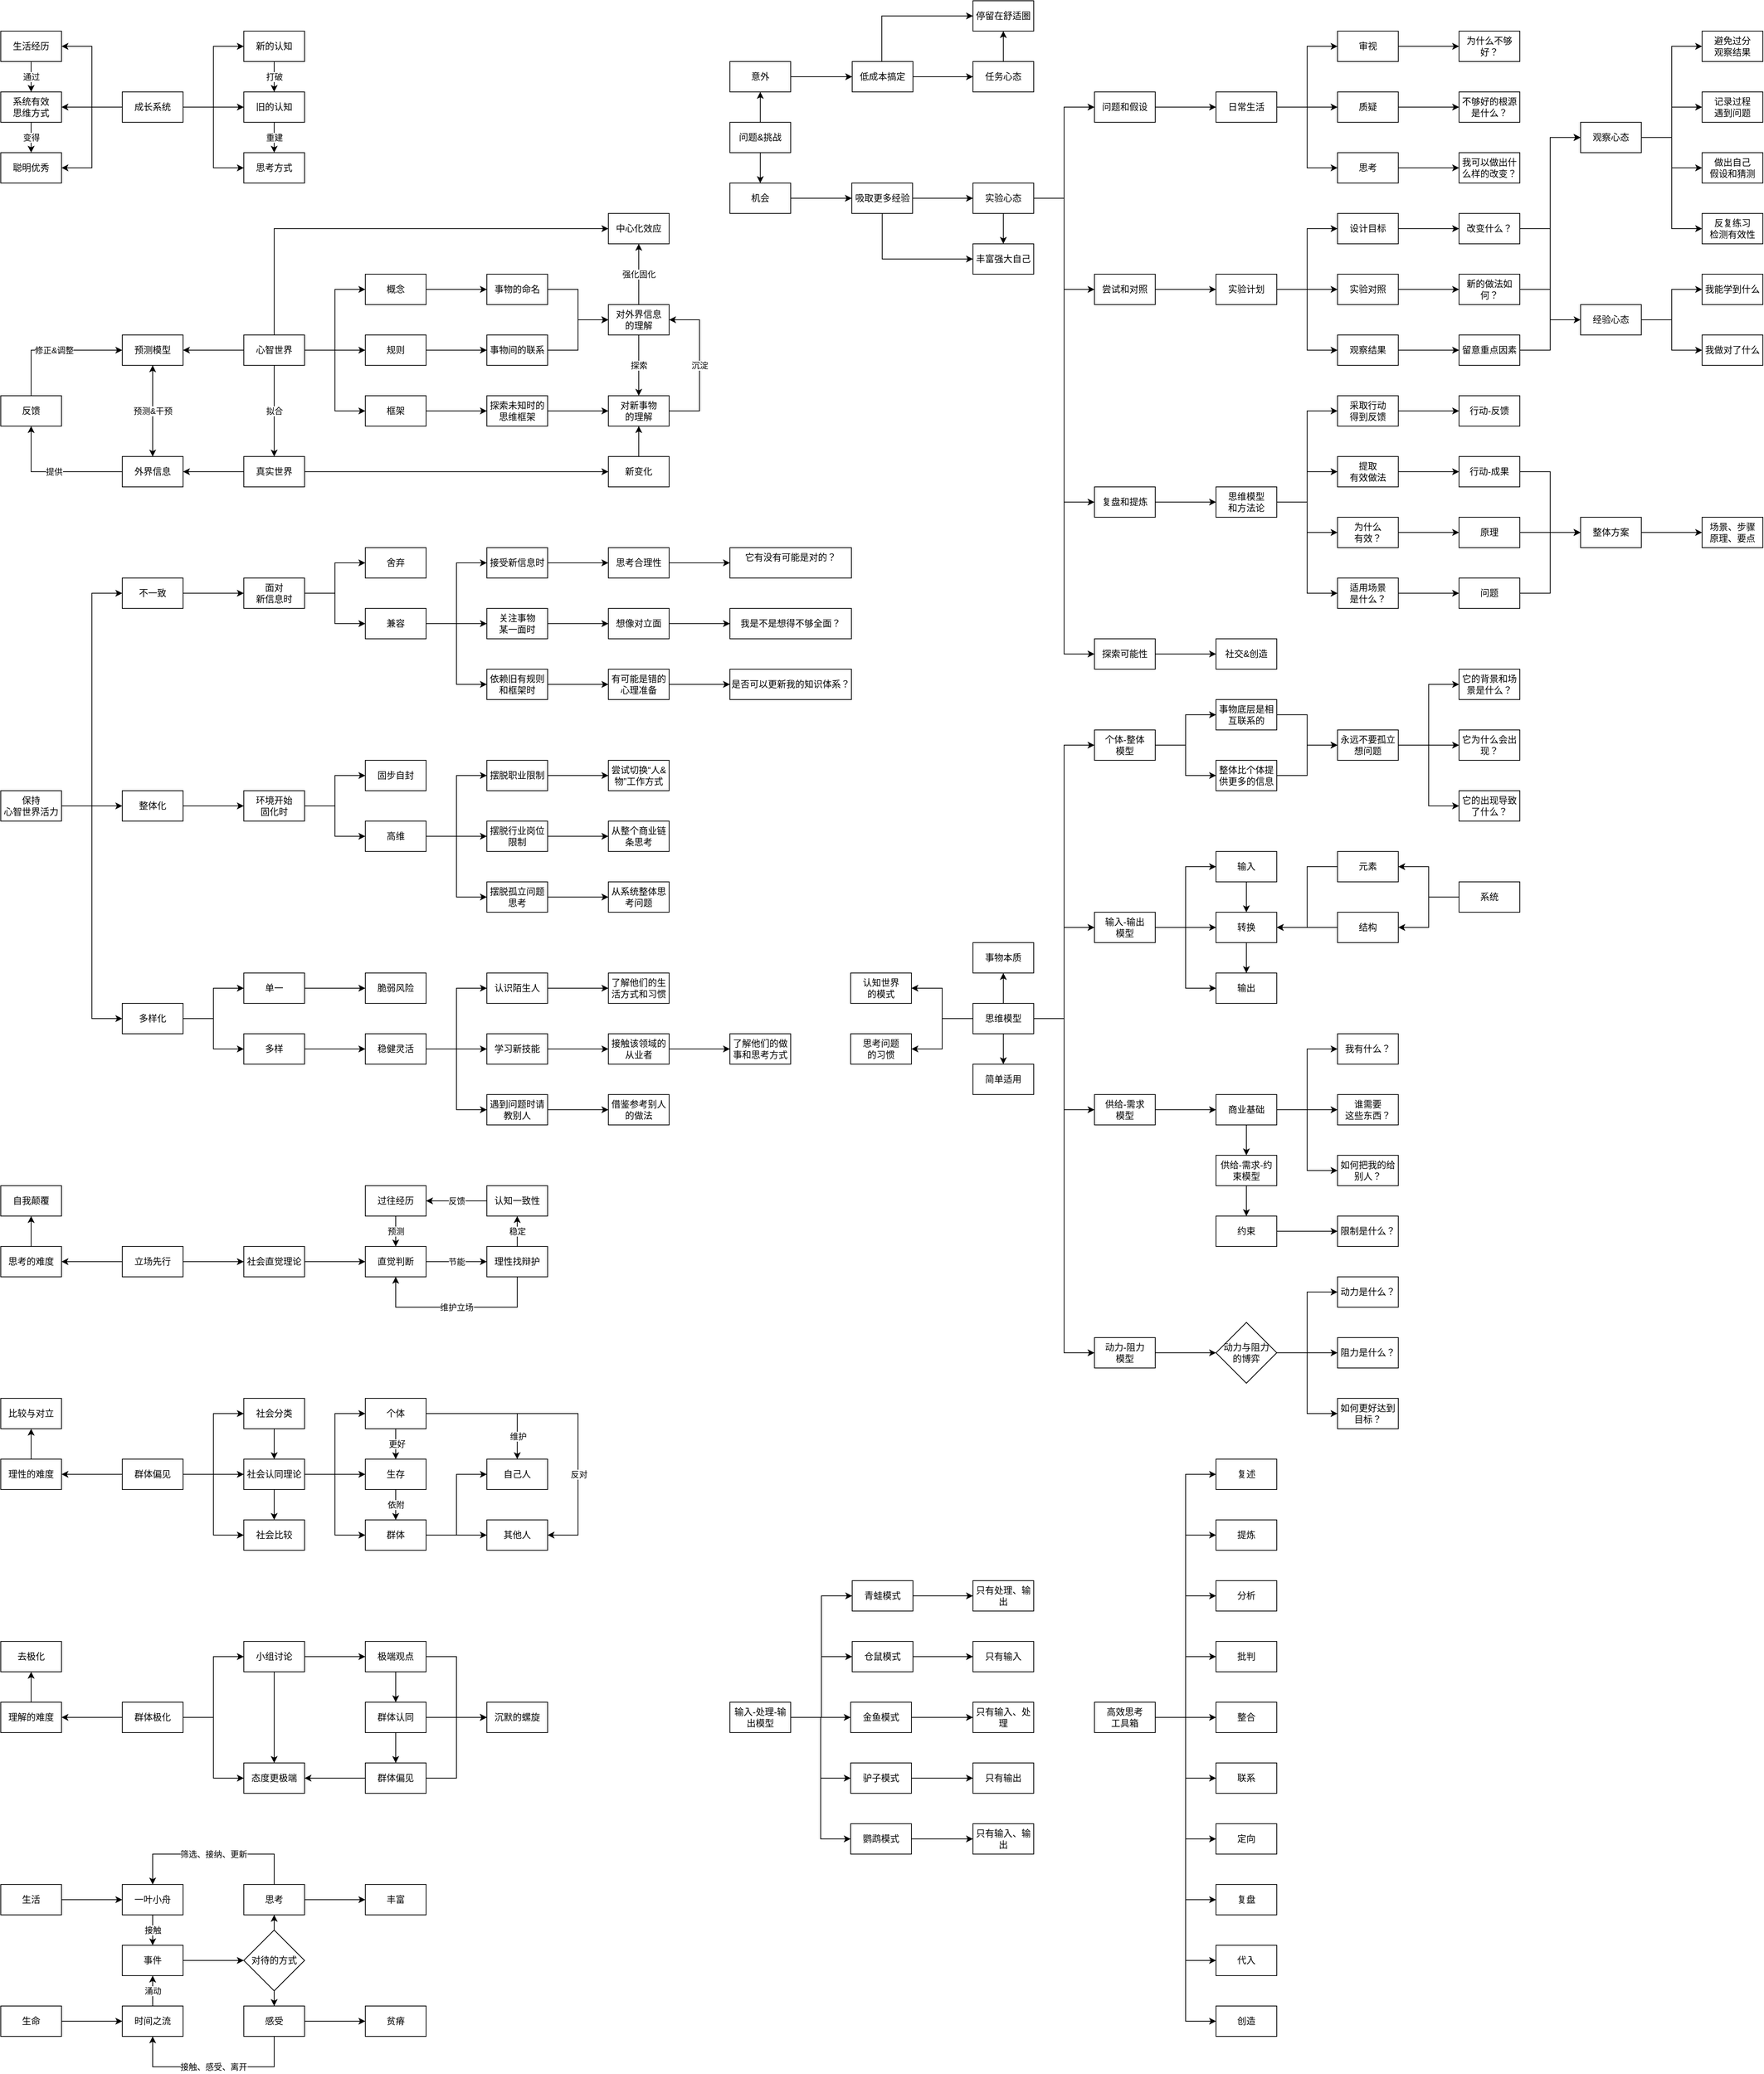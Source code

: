 <mxfile version="24.5.4" type="github">
  <diagram name="第 1 页" id="Bhi-YJKGWDIUIVYYXpNB">
    <mxGraphModel dx="756" dy="395" grid="1" gridSize="10" guides="1" tooltips="1" connect="1" arrows="1" fold="1" page="1" pageScale="1" pageWidth="827" pageHeight="1169" math="0" shadow="0">
      <root>
        <mxCell id="0" />
        <mxCell id="1" parent="0" />
        <mxCell id="54HRrT9jYkRluZyecS1h-11" value="通过" style="edgeStyle=orthogonalEdgeStyle;rounded=0;orthogonalLoop=1;jettySize=auto;html=1;" parent="1" source="54HRrT9jYkRluZyecS1h-1" target="54HRrT9jYkRluZyecS1h-2" edge="1">
          <mxGeometry relative="1" as="geometry" />
        </mxCell>
        <mxCell id="54HRrT9jYkRluZyecS1h-1" value="生活经历" style="rounded=0;whiteSpace=wrap;html=1;flipV=1;flipH=1;" parent="1" vertex="1">
          <mxGeometry x="40" y="120" width="80" height="40" as="geometry" />
        </mxCell>
        <mxCell id="54HRrT9jYkRluZyecS1h-12" value="变得" style="edgeStyle=orthogonalEdgeStyle;rounded=0;orthogonalLoop=1;jettySize=auto;html=1;" parent="1" source="54HRrT9jYkRluZyecS1h-2" target="54HRrT9jYkRluZyecS1h-3" edge="1">
          <mxGeometry relative="1" as="geometry" />
        </mxCell>
        <mxCell id="54HRrT9jYkRluZyecS1h-2" value="系统有效&lt;br&gt;思维方式" style="rounded=0;whiteSpace=wrap;html=1;flipV=1;flipH=1;" parent="1" vertex="1">
          <mxGeometry x="40" y="200" width="80" height="40" as="geometry" />
        </mxCell>
        <mxCell id="54HRrT9jYkRluZyecS1h-3" value="聪明优秀" style="rounded=0;whiteSpace=wrap;html=1;flipV=1;flipH=1;" parent="1" vertex="1">
          <mxGeometry x="40" y="280" width="80" height="40" as="geometry" />
        </mxCell>
        <mxCell id="54HRrT9jYkRluZyecS1h-8" style="edgeStyle=orthogonalEdgeStyle;rounded=0;orthogonalLoop=1;jettySize=auto;html=1;entryX=1;entryY=0.5;entryDx=0;entryDy=0;" parent="1" source="54HRrT9jYkRluZyecS1h-4" target="54HRrT9jYkRluZyecS1h-1" edge="1">
          <mxGeometry relative="1" as="geometry" />
        </mxCell>
        <mxCell id="54HRrT9jYkRluZyecS1h-9" style="edgeStyle=orthogonalEdgeStyle;rounded=0;orthogonalLoop=1;jettySize=auto;html=1;" parent="1" source="54HRrT9jYkRluZyecS1h-4" target="54HRrT9jYkRluZyecS1h-2" edge="1">
          <mxGeometry relative="1" as="geometry" />
        </mxCell>
        <mxCell id="54HRrT9jYkRluZyecS1h-10" style="edgeStyle=orthogonalEdgeStyle;rounded=0;orthogonalLoop=1;jettySize=auto;html=1;entryX=1;entryY=0.5;entryDx=0;entryDy=0;" parent="1" source="54HRrT9jYkRluZyecS1h-4" target="54HRrT9jYkRluZyecS1h-3" edge="1">
          <mxGeometry relative="1" as="geometry" />
        </mxCell>
        <mxCell id="54HRrT9jYkRluZyecS1h-20" style="edgeStyle=orthogonalEdgeStyle;rounded=0;orthogonalLoop=1;jettySize=auto;html=1;entryX=0;entryY=0.5;entryDx=0;entryDy=0;" parent="1" source="54HRrT9jYkRluZyecS1h-4" target="54HRrT9jYkRluZyecS1h-15" edge="1">
          <mxGeometry relative="1" as="geometry" />
        </mxCell>
        <mxCell id="54HRrT9jYkRluZyecS1h-21" style="edgeStyle=orthogonalEdgeStyle;rounded=0;orthogonalLoop=1;jettySize=auto;html=1;entryX=0;entryY=0.5;entryDx=0;entryDy=0;" parent="1" source="54HRrT9jYkRluZyecS1h-4" target="54HRrT9jYkRluZyecS1h-16" edge="1">
          <mxGeometry relative="1" as="geometry" />
        </mxCell>
        <mxCell id="54HRrT9jYkRluZyecS1h-22" style="edgeStyle=orthogonalEdgeStyle;rounded=0;orthogonalLoop=1;jettySize=auto;html=1;entryX=0;entryY=0.5;entryDx=0;entryDy=0;" parent="1" source="54HRrT9jYkRluZyecS1h-4" target="54HRrT9jYkRluZyecS1h-17" edge="1">
          <mxGeometry relative="1" as="geometry" />
        </mxCell>
        <mxCell id="54HRrT9jYkRluZyecS1h-4" value="成长系统" style="rounded=0;whiteSpace=wrap;html=1;" parent="1" vertex="1">
          <mxGeometry x="200" y="200" width="80" height="40" as="geometry" />
        </mxCell>
        <mxCell id="54HRrT9jYkRluZyecS1h-23" value="拟合" style="edgeStyle=orthogonalEdgeStyle;rounded=0;orthogonalLoop=1;jettySize=auto;html=1;" parent="1" source="54HRrT9jYkRluZyecS1h-13" target="54HRrT9jYkRluZyecS1h-14" edge="1">
          <mxGeometry relative="1" as="geometry" />
        </mxCell>
        <mxCell id="54HRrT9jYkRluZyecS1h-51" style="edgeStyle=orthogonalEdgeStyle;rounded=0;orthogonalLoop=1;jettySize=auto;html=1;entryX=1;entryY=0.5;entryDx=0;entryDy=0;" parent="1" source="54HRrT9jYkRluZyecS1h-13" target="54HRrT9jYkRluZyecS1h-25" edge="1">
          <mxGeometry relative="1" as="geometry" />
        </mxCell>
        <mxCell id="54HRrT9jYkRluZyecS1h-62" style="edgeStyle=orthogonalEdgeStyle;rounded=0;orthogonalLoop=1;jettySize=auto;html=1;entryX=0;entryY=0.5;entryDx=0;entryDy=0;" parent="1" source="54HRrT9jYkRluZyecS1h-13" target="54HRrT9jYkRluZyecS1h-59" edge="1">
          <mxGeometry relative="1" as="geometry" />
        </mxCell>
        <mxCell id="54HRrT9jYkRluZyecS1h-63" style="edgeStyle=orthogonalEdgeStyle;rounded=0;orthogonalLoop=1;jettySize=auto;html=1;" parent="1" source="54HRrT9jYkRluZyecS1h-13" target="54HRrT9jYkRluZyecS1h-60" edge="1">
          <mxGeometry relative="1" as="geometry" />
        </mxCell>
        <mxCell id="54HRrT9jYkRluZyecS1h-64" style="edgeStyle=orthogonalEdgeStyle;rounded=0;orthogonalLoop=1;jettySize=auto;html=1;entryX=0;entryY=0.5;entryDx=0;entryDy=0;" parent="1" source="54HRrT9jYkRluZyecS1h-13" target="54HRrT9jYkRluZyecS1h-61" edge="1">
          <mxGeometry relative="1" as="geometry" />
        </mxCell>
        <mxCell id="54HRrT9jYkRluZyecS1h-86" style="edgeStyle=orthogonalEdgeStyle;rounded=0;orthogonalLoop=1;jettySize=auto;html=1;entryX=0;entryY=0.5;entryDx=0;entryDy=0;" parent="1" source="54HRrT9jYkRluZyecS1h-13" target="54HRrT9jYkRluZyecS1h-83" edge="1">
          <mxGeometry relative="1" as="geometry">
            <Array as="points">
              <mxPoint x="400" y="380" />
            </Array>
          </mxGeometry>
        </mxCell>
        <mxCell id="54HRrT9jYkRluZyecS1h-13" value="心智世界" style="rounded=0;whiteSpace=wrap;html=1;" parent="1" vertex="1">
          <mxGeometry x="360" y="520" width="80" height="40" as="geometry" />
        </mxCell>
        <mxCell id="54HRrT9jYkRluZyecS1h-54" style="edgeStyle=orthogonalEdgeStyle;rounded=0;orthogonalLoop=1;jettySize=auto;html=1;" parent="1" source="54HRrT9jYkRluZyecS1h-14" target="54HRrT9jYkRluZyecS1h-53" edge="1">
          <mxGeometry relative="1" as="geometry" />
        </mxCell>
        <mxCell id="54HRrT9jYkRluZyecS1h-80" style="edgeStyle=orthogonalEdgeStyle;rounded=0;orthogonalLoop=1;jettySize=auto;html=1;entryX=0;entryY=0.5;entryDx=0;entryDy=0;" parent="1" source="54HRrT9jYkRluZyecS1h-14" target="54HRrT9jYkRluZyecS1h-81" edge="1">
          <mxGeometry relative="1" as="geometry">
            <mxPoint x="840.0" y="700" as="targetPoint" />
          </mxGeometry>
        </mxCell>
        <mxCell id="54HRrT9jYkRluZyecS1h-14" value="真实世界" style="rounded=0;whiteSpace=wrap;html=1;" parent="1" vertex="1">
          <mxGeometry x="360" y="680" width="80" height="40" as="geometry" />
        </mxCell>
        <mxCell id="54HRrT9jYkRluZyecS1h-18" value="打破" style="edgeStyle=orthogonalEdgeStyle;rounded=0;orthogonalLoop=1;jettySize=auto;html=1;entryX=0.5;entryY=0;entryDx=0;entryDy=0;" parent="1" source="54HRrT9jYkRluZyecS1h-15" target="54HRrT9jYkRluZyecS1h-16" edge="1">
          <mxGeometry relative="1" as="geometry" />
        </mxCell>
        <mxCell id="54HRrT9jYkRluZyecS1h-15" value="新的认知" style="rounded=0;whiteSpace=wrap;html=1;" parent="1" vertex="1">
          <mxGeometry x="360" y="120" width="80" height="40" as="geometry" />
        </mxCell>
        <mxCell id="54HRrT9jYkRluZyecS1h-19" value="重建" style="edgeStyle=orthogonalEdgeStyle;rounded=0;orthogonalLoop=1;jettySize=auto;html=1;" parent="1" source="54HRrT9jYkRluZyecS1h-16" target="54HRrT9jYkRluZyecS1h-17" edge="1">
          <mxGeometry relative="1" as="geometry" />
        </mxCell>
        <mxCell id="54HRrT9jYkRluZyecS1h-16" value="旧的认知" style="rounded=0;whiteSpace=wrap;html=1;" parent="1" vertex="1">
          <mxGeometry x="360" y="200" width="80" height="40" as="geometry" />
        </mxCell>
        <mxCell id="54HRrT9jYkRluZyecS1h-17" value="思考方式" style="rounded=0;whiteSpace=wrap;html=1;" parent="1" vertex="1">
          <mxGeometry x="360" y="280" width="80" height="40" as="geometry" />
        </mxCell>
        <mxCell id="54HRrT9jYkRluZyecS1h-52" style="edgeStyle=orthogonalEdgeStyle;rounded=0;orthogonalLoop=1;jettySize=auto;html=1;" parent="1" source="54HRrT9jYkRluZyecS1h-25" target="54HRrT9jYkRluZyecS1h-53" edge="1">
          <mxGeometry relative="1" as="geometry">
            <mxPoint x="240" y="590" as="targetPoint" />
          </mxGeometry>
        </mxCell>
        <mxCell id="54HRrT9jYkRluZyecS1h-25" value="预测模型" style="rounded=0;whiteSpace=wrap;html=1;" parent="1" vertex="1">
          <mxGeometry x="200" y="520" width="80" height="40" as="geometry" />
        </mxCell>
        <mxCell id="54HRrT9jYkRluZyecS1h-57" value="修正&amp;amp;调整" style="edgeStyle=orthogonalEdgeStyle;rounded=0;orthogonalLoop=1;jettySize=auto;html=1;entryX=0;entryY=0.5;entryDx=0;entryDy=0;" parent="1" source="54HRrT9jYkRluZyecS1h-32" target="54HRrT9jYkRluZyecS1h-25" edge="1">
          <mxGeometry relative="1" as="geometry">
            <Array as="points">
              <mxPoint x="80" y="540" />
            </Array>
          </mxGeometry>
        </mxCell>
        <mxCell id="54HRrT9jYkRluZyecS1h-32" value="反馈" style="rounded=0;whiteSpace=wrap;html=1;" parent="1" vertex="1">
          <mxGeometry x="40" y="600" width="80" height="40" as="geometry" />
        </mxCell>
        <mxCell id="54HRrT9jYkRluZyecS1h-55" value="提供" style="edgeStyle=orthogonalEdgeStyle;rounded=0;orthogonalLoop=1;jettySize=auto;html=1;entryX=0.5;entryY=1;entryDx=0;entryDy=0;" parent="1" source="54HRrT9jYkRluZyecS1h-53" target="54HRrT9jYkRluZyecS1h-32" edge="1">
          <mxGeometry relative="1" as="geometry" />
        </mxCell>
        <mxCell id="54HRrT9jYkRluZyecS1h-58" value="预测&amp;amp;干预" style="edgeStyle=orthogonalEdgeStyle;rounded=0;orthogonalLoop=1;jettySize=auto;html=1;entryX=0.5;entryY=1;entryDx=0;entryDy=0;" parent="1" source="54HRrT9jYkRluZyecS1h-53" target="54HRrT9jYkRluZyecS1h-25" edge="1">
          <mxGeometry relative="1" as="geometry" />
        </mxCell>
        <mxCell id="54HRrT9jYkRluZyecS1h-53" value="外界信息" style="rounded=0;whiteSpace=wrap;html=1;" parent="1" vertex="1">
          <mxGeometry x="200" y="680" width="80" height="40" as="geometry" />
        </mxCell>
        <mxCell id="54HRrT9jYkRluZyecS1h-70" style="edgeStyle=orthogonalEdgeStyle;rounded=0;orthogonalLoop=1;jettySize=auto;html=1;" parent="1" source="54HRrT9jYkRluZyecS1h-59" target="54HRrT9jYkRluZyecS1h-65" edge="1">
          <mxGeometry relative="1" as="geometry" />
        </mxCell>
        <mxCell id="54HRrT9jYkRluZyecS1h-59" value="概念" style="rounded=0;whiteSpace=wrap;html=1;" parent="1" vertex="1">
          <mxGeometry x="520" y="440" width="80" height="40" as="geometry" />
        </mxCell>
        <mxCell id="54HRrT9jYkRluZyecS1h-68" style="edgeStyle=orthogonalEdgeStyle;rounded=0;orthogonalLoop=1;jettySize=auto;html=1;" parent="1" source="54HRrT9jYkRluZyecS1h-60" target="54HRrT9jYkRluZyecS1h-66" edge="1">
          <mxGeometry relative="1" as="geometry" />
        </mxCell>
        <mxCell id="54HRrT9jYkRluZyecS1h-60" value="规则" style="rounded=0;whiteSpace=wrap;html=1;" parent="1" vertex="1">
          <mxGeometry x="520" y="520" width="80" height="40" as="geometry" />
        </mxCell>
        <mxCell id="54HRrT9jYkRluZyecS1h-69" style="edgeStyle=orthogonalEdgeStyle;rounded=0;orthogonalLoop=1;jettySize=auto;html=1;" parent="1" source="54HRrT9jYkRluZyecS1h-61" target="54HRrT9jYkRluZyecS1h-67" edge="1">
          <mxGeometry relative="1" as="geometry" />
        </mxCell>
        <mxCell id="54HRrT9jYkRluZyecS1h-61" value="框架" style="rounded=0;whiteSpace=wrap;html=1;" parent="1" vertex="1">
          <mxGeometry x="520" y="600" width="80" height="40" as="geometry" />
        </mxCell>
        <mxCell id="54HRrT9jYkRluZyecS1h-73" style="edgeStyle=orthogonalEdgeStyle;rounded=0;orthogonalLoop=1;jettySize=auto;html=1;" parent="1" source="54HRrT9jYkRluZyecS1h-65" target="54HRrT9jYkRluZyecS1h-72" edge="1">
          <mxGeometry relative="1" as="geometry" />
        </mxCell>
        <mxCell id="54HRrT9jYkRluZyecS1h-65" value="事物的命名" style="rounded=0;whiteSpace=wrap;html=1;" parent="1" vertex="1">
          <mxGeometry x="680" y="440" width="80" height="40" as="geometry" />
        </mxCell>
        <mxCell id="54HRrT9jYkRluZyecS1h-74" style="edgeStyle=orthogonalEdgeStyle;rounded=0;orthogonalLoop=1;jettySize=auto;html=1;entryX=0;entryY=0.5;entryDx=0;entryDy=0;" parent="1" source="54HRrT9jYkRluZyecS1h-66" target="54HRrT9jYkRluZyecS1h-72" edge="1">
          <mxGeometry relative="1" as="geometry" />
        </mxCell>
        <mxCell id="54HRrT9jYkRluZyecS1h-66" value="事物间的联系" style="rounded=0;whiteSpace=wrap;html=1;" parent="1" vertex="1">
          <mxGeometry x="680" y="520" width="80" height="40" as="geometry" />
        </mxCell>
        <mxCell id="54HRrT9jYkRluZyecS1h-75" style="edgeStyle=orthogonalEdgeStyle;rounded=0;orthogonalLoop=1;jettySize=auto;html=1;entryX=0;entryY=0.5;entryDx=0;entryDy=0;" parent="1" source="54HRrT9jYkRluZyecS1h-67" target="54HRrT9jYkRluZyecS1h-71" edge="1">
          <mxGeometry relative="1" as="geometry" />
        </mxCell>
        <mxCell id="54HRrT9jYkRluZyecS1h-67" value="探索未知时的&lt;br&gt;思维框架" style="rounded=0;whiteSpace=wrap;html=1;" parent="1" vertex="1">
          <mxGeometry x="680" y="600" width="80" height="40" as="geometry" />
        </mxCell>
        <mxCell id="54HRrT9jYkRluZyecS1h-78" value="沉淀" style="edgeStyle=orthogonalEdgeStyle;rounded=0;orthogonalLoop=1;jettySize=auto;html=1;entryX=1;entryY=0.5;entryDx=0;entryDy=0;" parent="1" source="54HRrT9jYkRluZyecS1h-71" target="54HRrT9jYkRluZyecS1h-72" edge="1">
          <mxGeometry relative="1" as="geometry">
            <Array as="points">
              <mxPoint x="960" y="620" />
              <mxPoint x="960" y="500" />
            </Array>
          </mxGeometry>
        </mxCell>
        <mxCell id="54HRrT9jYkRluZyecS1h-71" value="对新事物&lt;br&gt;的理解" style="rounded=0;whiteSpace=wrap;html=1;" parent="1" vertex="1">
          <mxGeometry x="840" y="600" width="80" height="40" as="geometry" />
        </mxCell>
        <mxCell id="54HRrT9jYkRluZyecS1h-76" value="探索" style="edgeStyle=orthogonalEdgeStyle;rounded=0;orthogonalLoop=1;jettySize=auto;html=1;entryX=0.5;entryY=0;entryDx=0;entryDy=0;" parent="1" source="54HRrT9jYkRluZyecS1h-72" target="54HRrT9jYkRluZyecS1h-71" edge="1">
          <mxGeometry relative="1" as="geometry" />
        </mxCell>
        <mxCell id="54HRrT9jYkRluZyecS1h-84" value="强化固化" style="edgeStyle=orthogonalEdgeStyle;rounded=0;orthogonalLoop=1;jettySize=auto;html=1;entryX=0.5;entryY=1;entryDx=0;entryDy=0;" parent="1" source="54HRrT9jYkRluZyecS1h-72" target="54HRrT9jYkRluZyecS1h-83" edge="1">
          <mxGeometry relative="1" as="geometry">
            <Array as="points">
              <mxPoint x="880" y="440" />
              <mxPoint x="880" y="440" />
            </Array>
          </mxGeometry>
        </mxCell>
        <mxCell id="54HRrT9jYkRluZyecS1h-72" value="对外界信息&lt;br&gt;的理解" style="rounded=0;whiteSpace=wrap;html=1;" parent="1" vertex="1">
          <mxGeometry x="840" y="480" width="80" height="40" as="geometry" />
        </mxCell>
        <mxCell id="54HRrT9jYkRluZyecS1h-82" style="edgeStyle=orthogonalEdgeStyle;rounded=0;orthogonalLoop=1;jettySize=auto;html=1;entryX=0.5;entryY=1;entryDx=0;entryDy=0;" parent="1" source="54HRrT9jYkRluZyecS1h-81" target="54HRrT9jYkRluZyecS1h-71" edge="1">
          <mxGeometry relative="1" as="geometry" />
        </mxCell>
        <mxCell id="54HRrT9jYkRluZyecS1h-81" value="新变化" style="rounded=0;whiteSpace=wrap;html=1;" parent="1" vertex="1">
          <mxGeometry x="840" y="680" width="80" height="40" as="geometry" />
        </mxCell>
        <mxCell id="54HRrT9jYkRluZyecS1h-83" value="中心化效应" style="rounded=0;whiteSpace=wrap;html=1;" parent="1" vertex="1">
          <mxGeometry x="840" y="360" width="80" height="40" as="geometry" />
        </mxCell>
        <mxCell id="54HRrT9jYkRluZyecS1h-91" style="edgeStyle=orthogonalEdgeStyle;rounded=0;orthogonalLoop=1;jettySize=auto;html=1;entryX=0;entryY=0.5;entryDx=0;entryDy=0;" parent="1" source="54HRrT9jYkRluZyecS1h-87" target="54HRrT9jYkRluZyecS1h-88" edge="1">
          <mxGeometry relative="1" as="geometry" />
        </mxCell>
        <mxCell id="54HRrT9jYkRluZyecS1h-92" style="edgeStyle=orthogonalEdgeStyle;rounded=0;orthogonalLoop=1;jettySize=auto;html=1;entryX=0;entryY=0.5;entryDx=0;entryDy=0;" parent="1" source="54HRrT9jYkRluZyecS1h-87" target="54HRrT9jYkRluZyecS1h-89" edge="1">
          <mxGeometry relative="1" as="geometry" />
        </mxCell>
        <mxCell id="54HRrT9jYkRluZyecS1h-93" style="edgeStyle=orthogonalEdgeStyle;rounded=0;orthogonalLoop=1;jettySize=auto;html=1;entryX=0;entryY=0.5;entryDx=0;entryDy=0;" parent="1" source="54HRrT9jYkRluZyecS1h-87" target="54HRrT9jYkRluZyecS1h-90" edge="1">
          <mxGeometry relative="1" as="geometry" />
        </mxCell>
        <mxCell id="54HRrT9jYkRluZyecS1h-87" value="保持&lt;br&gt;心智世界活力" style="rounded=0;whiteSpace=wrap;html=1;" parent="1" vertex="1">
          <mxGeometry x="40" y="1120" width="80" height="40" as="geometry" />
        </mxCell>
        <mxCell id="54HRrT9jYkRluZyecS1h-97" style="edgeStyle=orthogonalEdgeStyle;rounded=0;orthogonalLoop=1;jettySize=auto;html=1;" parent="1" source="54HRrT9jYkRluZyecS1h-88" target="54HRrT9jYkRluZyecS1h-94" edge="1">
          <mxGeometry relative="1" as="geometry" />
        </mxCell>
        <mxCell id="54HRrT9jYkRluZyecS1h-88" value="不一致" style="rounded=0;whiteSpace=wrap;html=1;" parent="1" vertex="1">
          <mxGeometry x="200" y="840" width="80" height="40" as="geometry" />
        </mxCell>
        <mxCell id="54HRrT9jYkRluZyecS1h-120" style="edgeStyle=orthogonalEdgeStyle;rounded=0;orthogonalLoop=1;jettySize=auto;html=1;entryX=0;entryY=0.5;entryDx=0;entryDy=0;" parent="1" source="54HRrT9jYkRluZyecS1h-89" target="54HRrT9jYkRluZyecS1h-119" edge="1">
          <mxGeometry relative="1" as="geometry" />
        </mxCell>
        <mxCell id="54HRrT9jYkRluZyecS1h-89" value="整体化" style="rounded=0;whiteSpace=wrap;html=1;" parent="1" vertex="1">
          <mxGeometry x="200" y="1120" width="80" height="40" as="geometry" />
        </mxCell>
        <mxCell id="54HRrT9jYkRluZyecS1h-138" style="edgeStyle=orthogonalEdgeStyle;rounded=0;orthogonalLoop=1;jettySize=auto;html=1;entryX=0;entryY=0.5;entryDx=0;entryDy=0;" parent="1" source="54HRrT9jYkRluZyecS1h-90" target="54HRrT9jYkRluZyecS1h-137" edge="1">
          <mxGeometry relative="1" as="geometry" />
        </mxCell>
        <mxCell id="54HRrT9jYkRluZyecS1h-144" style="edgeStyle=orthogonalEdgeStyle;rounded=0;orthogonalLoop=1;jettySize=auto;html=1;" parent="1" source="54HRrT9jYkRluZyecS1h-90" target="54HRrT9jYkRluZyecS1h-142" edge="1">
          <mxGeometry relative="1" as="geometry" />
        </mxCell>
        <mxCell id="54HRrT9jYkRluZyecS1h-90" value="多样化" style="rounded=0;whiteSpace=wrap;html=1;" parent="1" vertex="1">
          <mxGeometry x="200" y="1400" width="80" height="40" as="geometry" />
        </mxCell>
        <mxCell id="54HRrT9jYkRluZyecS1h-98" style="edgeStyle=orthogonalEdgeStyle;rounded=0;orthogonalLoop=1;jettySize=auto;html=1;" parent="1" source="54HRrT9jYkRluZyecS1h-94" target="54HRrT9jYkRluZyecS1h-96" edge="1">
          <mxGeometry relative="1" as="geometry" />
        </mxCell>
        <mxCell id="54HRrT9jYkRluZyecS1h-99" style="edgeStyle=orthogonalEdgeStyle;rounded=0;orthogonalLoop=1;jettySize=auto;html=1;" parent="1" source="54HRrT9jYkRluZyecS1h-94" target="54HRrT9jYkRluZyecS1h-95" edge="1">
          <mxGeometry relative="1" as="geometry" />
        </mxCell>
        <mxCell id="54HRrT9jYkRluZyecS1h-94" value="面对&lt;br&gt;新信息时" style="rounded=0;whiteSpace=wrap;html=1;" parent="1" vertex="1">
          <mxGeometry x="360" y="840" width="80" height="40" as="geometry" />
        </mxCell>
        <mxCell id="54HRrT9jYkRluZyecS1h-108" style="edgeStyle=orthogonalEdgeStyle;rounded=0;orthogonalLoop=1;jettySize=auto;html=1;entryX=0;entryY=0.5;entryDx=0;entryDy=0;" parent="1" source="54HRrT9jYkRluZyecS1h-95" target="54HRrT9jYkRluZyecS1h-106" edge="1">
          <mxGeometry relative="1" as="geometry" />
        </mxCell>
        <mxCell id="54HRrT9jYkRluZyecS1h-110" style="edgeStyle=orthogonalEdgeStyle;rounded=0;orthogonalLoop=1;jettySize=auto;html=1;" parent="1" source="54HRrT9jYkRluZyecS1h-95" target="54HRrT9jYkRluZyecS1h-109" edge="1">
          <mxGeometry relative="1" as="geometry" />
        </mxCell>
        <mxCell id="54HRrT9jYkRluZyecS1h-115" style="edgeStyle=orthogonalEdgeStyle;rounded=0;orthogonalLoop=1;jettySize=auto;html=1;entryX=0;entryY=0.5;entryDx=0;entryDy=0;" parent="1" source="54HRrT9jYkRluZyecS1h-95" target="54HRrT9jYkRluZyecS1h-101" edge="1">
          <mxGeometry relative="1" as="geometry" />
        </mxCell>
        <mxCell id="54HRrT9jYkRluZyecS1h-95" value="兼容" style="rounded=0;whiteSpace=wrap;html=1;" parent="1" vertex="1">
          <mxGeometry x="520" y="880" width="80" height="40" as="geometry" />
        </mxCell>
        <mxCell id="54HRrT9jYkRluZyecS1h-96" value="舍弃" style="rounded=0;whiteSpace=wrap;html=1;" parent="1" vertex="1">
          <mxGeometry x="520" y="800" width="80" height="40" as="geometry" />
        </mxCell>
        <mxCell id="54HRrT9jYkRluZyecS1h-100" value="它有没有可能是对的？&lt;div&gt;&lt;br/&gt;&lt;/div&gt;" style="rounded=0;whiteSpace=wrap;html=1;" parent="1" vertex="1">
          <mxGeometry x="1000" y="800" width="160" height="40" as="geometry" />
        </mxCell>
        <mxCell id="54HRrT9jYkRluZyecS1h-116" style="edgeStyle=orthogonalEdgeStyle;rounded=0;orthogonalLoop=1;jettySize=auto;html=1;" parent="1" source="54HRrT9jYkRluZyecS1h-101" target="54HRrT9jYkRluZyecS1h-114" edge="1">
          <mxGeometry relative="1" as="geometry" />
        </mxCell>
        <mxCell id="54HRrT9jYkRluZyecS1h-101" value="依赖旧有规则和框架时" style="rounded=0;whiteSpace=wrap;html=1;" parent="1" vertex="1">
          <mxGeometry x="680" y="960" width="80" height="40" as="geometry" />
        </mxCell>
        <mxCell id="54HRrT9jYkRluZyecS1h-113" style="edgeStyle=orthogonalEdgeStyle;rounded=0;orthogonalLoop=1;jettySize=auto;html=1;" parent="1" source="54HRrT9jYkRluZyecS1h-102" target="54HRrT9jYkRluZyecS1h-100" edge="1">
          <mxGeometry relative="1" as="geometry" />
        </mxCell>
        <mxCell id="54HRrT9jYkRluZyecS1h-102" value="思考合理性" style="rounded=0;whiteSpace=wrap;html=1;" parent="1" vertex="1">
          <mxGeometry x="840" y="800" width="80" height="40" as="geometry" />
        </mxCell>
        <mxCell id="54HRrT9jYkRluZyecS1h-112" style="edgeStyle=orthogonalEdgeStyle;rounded=0;orthogonalLoop=1;jettySize=auto;html=1;" parent="1" source="54HRrT9jYkRluZyecS1h-103" target="54HRrT9jYkRluZyecS1h-104" edge="1">
          <mxGeometry relative="1" as="geometry" />
        </mxCell>
        <mxCell id="54HRrT9jYkRluZyecS1h-103" value="想像对立面" style="rounded=0;whiteSpace=wrap;html=1;" parent="1" vertex="1">
          <mxGeometry x="840" y="880" width="80" height="40" as="geometry" />
        </mxCell>
        <mxCell id="54HRrT9jYkRluZyecS1h-104" value="我是不是想得不够全面？" style="rounded=0;whiteSpace=wrap;html=1;" parent="1" vertex="1">
          <mxGeometry x="1000" y="880" width="160" height="40" as="geometry" />
        </mxCell>
        <mxCell id="54HRrT9jYkRluZyecS1h-107" style="edgeStyle=orthogonalEdgeStyle;rounded=0;orthogonalLoop=1;jettySize=auto;html=1;" parent="1" source="54HRrT9jYkRluZyecS1h-106" target="54HRrT9jYkRluZyecS1h-102" edge="1">
          <mxGeometry relative="1" as="geometry" />
        </mxCell>
        <mxCell id="54HRrT9jYkRluZyecS1h-106" value="接受新信息时" style="rounded=0;whiteSpace=wrap;html=1;" parent="1" vertex="1">
          <mxGeometry x="680" y="800" width="80" height="40" as="geometry" />
        </mxCell>
        <mxCell id="54HRrT9jYkRluZyecS1h-111" style="edgeStyle=orthogonalEdgeStyle;rounded=0;orthogonalLoop=1;jettySize=auto;html=1;" parent="1" source="54HRrT9jYkRluZyecS1h-109" target="54HRrT9jYkRluZyecS1h-103" edge="1">
          <mxGeometry relative="1" as="geometry" />
        </mxCell>
        <mxCell id="54HRrT9jYkRluZyecS1h-109" value="关注事物&lt;br&gt;某一面时" style="rounded=0;whiteSpace=wrap;html=1;" parent="1" vertex="1">
          <mxGeometry x="680" y="880" width="80" height="40" as="geometry" />
        </mxCell>
        <mxCell id="54HRrT9jYkRluZyecS1h-118" style="edgeStyle=orthogonalEdgeStyle;rounded=0;orthogonalLoop=1;jettySize=auto;html=1;" parent="1" source="54HRrT9jYkRluZyecS1h-114" target="54HRrT9jYkRluZyecS1h-117" edge="1">
          <mxGeometry relative="1" as="geometry" />
        </mxCell>
        <mxCell id="54HRrT9jYkRluZyecS1h-114" value="有可能是错的心理准备" style="rounded=0;whiteSpace=wrap;html=1;" parent="1" vertex="1">
          <mxGeometry x="840" y="960" width="80" height="40" as="geometry" />
        </mxCell>
        <mxCell id="54HRrT9jYkRluZyecS1h-117" value="是否可以更新我的知识体系？" style="rounded=0;whiteSpace=wrap;html=1;" parent="1" vertex="1">
          <mxGeometry x="1000" y="960" width="160" height="40" as="geometry" />
        </mxCell>
        <mxCell id="54HRrT9jYkRluZyecS1h-123" style="edgeStyle=orthogonalEdgeStyle;rounded=0;orthogonalLoop=1;jettySize=auto;html=1;entryX=0;entryY=0.5;entryDx=0;entryDy=0;" parent="1" source="54HRrT9jYkRluZyecS1h-119" target="54HRrT9jYkRluZyecS1h-121" edge="1">
          <mxGeometry relative="1" as="geometry" />
        </mxCell>
        <mxCell id="54HRrT9jYkRluZyecS1h-124" style="edgeStyle=orthogonalEdgeStyle;rounded=0;orthogonalLoop=1;jettySize=auto;html=1;entryX=0;entryY=0.5;entryDx=0;entryDy=0;" parent="1" source="54HRrT9jYkRluZyecS1h-119" target="54HRrT9jYkRluZyecS1h-122" edge="1">
          <mxGeometry relative="1" as="geometry" />
        </mxCell>
        <mxCell id="54HRrT9jYkRluZyecS1h-119" value="环境开始&lt;br&gt;固化时" style="rounded=0;whiteSpace=wrap;html=1;" parent="1" vertex="1">
          <mxGeometry x="360" y="1120" width="80" height="40" as="geometry" />
        </mxCell>
        <mxCell id="54HRrT9jYkRluZyecS1h-121" value="固步自封" style="rounded=0;whiteSpace=wrap;html=1;" parent="1" vertex="1">
          <mxGeometry x="520" y="1080" width="80" height="40" as="geometry" />
        </mxCell>
        <mxCell id="54HRrT9jYkRluZyecS1h-131" style="edgeStyle=orthogonalEdgeStyle;rounded=0;orthogonalLoop=1;jettySize=auto;html=1;entryX=0;entryY=0.5;entryDx=0;entryDy=0;" parent="1" source="54HRrT9jYkRluZyecS1h-122" target="54HRrT9jYkRluZyecS1h-125" edge="1">
          <mxGeometry relative="1" as="geometry" />
        </mxCell>
        <mxCell id="54HRrT9jYkRluZyecS1h-132" style="edgeStyle=orthogonalEdgeStyle;rounded=0;orthogonalLoop=1;jettySize=auto;html=1;" parent="1" source="54HRrT9jYkRluZyecS1h-122" target="54HRrT9jYkRluZyecS1h-126" edge="1">
          <mxGeometry relative="1" as="geometry" />
        </mxCell>
        <mxCell id="54HRrT9jYkRluZyecS1h-133" style="edgeStyle=orthogonalEdgeStyle;rounded=0;orthogonalLoop=1;jettySize=auto;html=1;entryX=0;entryY=0.5;entryDx=0;entryDy=0;" parent="1" source="54HRrT9jYkRluZyecS1h-122" target="54HRrT9jYkRluZyecS1h-127" edge="1">
          <mxGeometry relative="1" as="geometry" />
        </mxCell>
        <mxCell id="54HRrT9jYkRluZyecS1h-122" value="高维" style="rounded=0;whiteSpace=wrap;html=1;" parent="1" vertex="1">
          <mxGeometry x="520" y="1160" width="80" height="40" as="geometry" />
        </mxCell>
        <mxCell id="54HRrT9jYkRluZyecS1h-134" style="edgeStyle=orthogonalEdgeStyle;rounded=0;orthogonalLoop=1;jettySize=auto;html=1;" parent="1" source="54HRrT9jYkRluZyecS1h-125" target="54HRrT9jYkRluZyecS1h-128" edge="1">
          <mxGeometry relative="1" as="geometry" />
        </mxCell>
        <mxCell id="54HRrT9jYkRluZyecS1h-125" value="摆脱职业限制" style="rounded=0;whiteSpace=wrap;html=1;" parent="1" vertex="1">
          <mxGeometry x="680" y="1080" width="80" height="40" as="geometry" />
        </mxCell>
        <mxCell id="54HRrT9jYkRluZyecS1h-135" style="edgeStyle=orthogonalEdgeStyle;rounded=0;orthogonalLoop=1;jettySize=auto;html=1;" parent="1" source="54HRrT9jYkRluZyecS1h-126" target="54HRrT9jYkRluZyecS1h-129" edge="1">
          <mxGeometry relative="1" as="geometry" />
        </mxCell>
        <mxCell id="54HRrT9jYkRluZyecS1h-126" value="摆脱行业岗位限制" style="rounded=0;whiteSpace=wrap;html=1;" parent="1" vertex="1">
          <mxGeometry x="680" y="1160" width="80" height="40" as="geometry" />
        </mxCell>
        <mxCell id="54HRrT9jYkRluZyecS1h-136" style="edgeStyle=orthogonalEdgeStyle;rounded=0;orthogonalLoop=1;jettySize=auto;html=1;" parent="1" source="54HRrT9jYkRluZyecS1h-127" target="54HRrT9jYkRluZyecS1h-130" edge="1">
          <mxGeometry relative="1" as="geometry" />
        </mxCell>
        <mxCell id="54HRrT9jYkRluZyecS1h-127" value="摆脱孤立问题思考" style="rounded=0;whiteSpace=wrap;html=1;" parent="1" vertex="1">
          <mxGeometry x="680" y="1240" width="80" height="40" as="geometry" />
        </mxCell>
        <mxCell id="54HRrT9jYkRluZyecS1h-128" value="尝试切换“人&amp;amp;物”工作方式" style="rounded=0;whiteSpace=wrap;html=1;" parent="1" vertex="1">
          <mxGeometry x="840" y="1080" width="80" height="40" as="geometry" />
        </mxCell>
        <mxCell id="54HRrT9jYkRluZyecS1h-129" value="从整个商业链条思考" style="rounded=0;whiteSpace=wrap;html=1;" parent="1" vertex="1">
          <mxGeometry x="840" y="1160" width="80" height="40" as="geometry" />
        </mxCell>
        <mxCell id="54HRrT9jYkRluZyecS1h-130" value="从系统整体思考问题" style="rounded=0;whiteSpace=wrap;html=1;" parent="1" vertex="1">
          <mxGeometry x="840" y="1240" width="80" height="40" as="geometry" />
        </mxCell>
        <mxCell id="54HRrT9jYkRluZyecS1h-141" style="edgeStyle=orthogonalEdgeStyle;rounded=0;orthogonalLoop=1;jettySize=auto;html=1;entryX=0;entryY=0.5;entryDx=0;entryDy=0;" parent="1" source="54HRrT9jYkRluZyecS1h-137" target="54HRrT9jYkRluZyecS1h-139" edge="1">
          <mxGeometry relative="1" as="geometry" />
        </mxCell>
        <mxCell id="54HRrT9jYkRluZyecS1h-137" value="单一" style="rounded=0;whiteSpace=wrap;html=1;" parent="1" vertex="1">
          <mxGeometry x="360" y="1360" width="80" height="40" as="geometry" />
        </mxCell>
        <mxCell id="54HRrT9jYkRluZyecS1h-139" value="脆弱风险" style="rounded=0;whiteSpace=wrap;html=1;" parent="1" vertex="1">
          <mxGeometry x="520" y="1360" width="80" height="40" as="geometry" />
        </mxCell>
        <mxCell id="54HRrT9jYkRluZyecS1h-148" style="edgeStyle=orthogonalEdgeStyle;rounded=0;orthogonalLoop=1;jettySize=auto;html=1;entryX=0;entryY=0.5;entryDx=0;entryDy=0;" parent="1" source="54HRrT9jYkRluZyecS1h-140" target="54HRrT9jYkRluZyecS1h-145" edge="1">
          <mxGeometry relative="1" as="geometry" />
        </mxCell>
        <mxCell id="54HRrT9jYkRluZyecS1h-151" style="edgeStyle=orthogonalEdgeStyle;rounded=0;orthogonalLoop=1;jettySize=auto;html=1;entryX=0;entryY=0.5;entryDx=0;entryDy=0;" parent="1" source="54HRrT9jYkRluZyecS1h-140" target="54HRrT9jYkRluZyecS1h-146" edge="1">
          <mxGeometry relative="1" as="geometry" />
        </mxCell>
        <mxCell id="54HRrT9jYkRluZyecS1h-156" style="edgeStyle=orthogonalEdgeStyle;rounded=0;orthogonalLoop=1;jettySize=auto;html=1;entryX=0;entryY=0.5;entryDx=0;entryDy=0;" parent="1" source="54HRrT9jYkRluZyecS1h-140" target="54HRrT9jYkRluZyecS1h-147" edge="1">
          <mxGeometry relative="1" as="geometry" />
        </mxCell>
        <mxCell id="54HRrT9jYkRluZyecS1h-140" value="稳健灵活" style="rounded=0;whiteSpace=wrap;html=1;" parent="1" vertex="1">
          <mxGeometry x="520" y="1440" width="80" height="40" as="geometry" />
        </mxCell>
        <mxCell id="54HRrT9jYkRluZyecS1h-143" style="edgeStyle=orthogonalEdgeStyle;rounded=0;orthogonalLoop=1;jettySize=auto;html=1;" parent="1" source="54HRrT9jYkRluZyecS1h-142" target="54HRrT9jYkRluZyecS1h-140" edge="1">
          <mxGeometry relative="1" as="geometry" />
        </mxCell>
        <mxCell id="54HRrT9jYkRluZyecS1h-142" value="多样" style="rounded=0;whiteSpace=wrap;html=1;" parent="1" vertex="1">
          <mxGeometry x="360" y="1440" width="80" height="40" as="geometry" />
        </mxCell>
        <mxCell id="54HRrT9jYkRluZyecS1h-152" style="edgeStyle=orthogonalEdgeStyle;rounded=0;orthogonalLoop=1;jettySize=auto;html=1;entryX=0;entryY=0.5;entryDx=0;entryDy=0;" parent="1" source="54HRrT9jYkRluZyecS1h-145" target="54HRrT9jYkRluZyecS1h-149" edge="1">
          <mxGeometry relative="1" as="geometry" />
        </mxCell>
        <mxCell id="54HRrT9jYkRluZyecS1h-145" value="认识陌生人" style="rounded=0;whiteSpace=wrap;html=1;" parent="1" vertex="1">
          <mxGeometry x="680" y="1360" width="80" height="40" as="geometry" />
        </mxCell>
        <mxCell id="54HRrT9jYkRluZyecS1h-153" style="edgeStyle=orthogonalEdgeStyle;rounded=0;orthogonalLoop=1;jettySize=auto;html=1;" parent="1" source="54HRrT9jYkRluZyecS1h-146" target="54HRrT9jYkRluZyecS1h-150" edge="1">
          <mxGeometry relative="1" as="geometry" />
        </mxCell>
        <mxCell id="54HRrT9jYkRluZyecS1h-146" value="学习新技能" style="rounded=0;whiteSpace=wrap;html=1;" parent="1" vertex="1">
          <mxGeometry x="680" y="1440" width="80" height="40" as="geometry" />
        </mxCell>
        <mxCell id="54HRrT9jYkRluZyecS1h-158" style="edgeStyle=orthogonalEdgeStyle;rounded=0;orthogonalLoop=1;jettySize=auto;html=1;entryX=0;entryY=0.5;entryDx=0;entryDy=0;" parent="1" source="54HRrT9jYkRluZyecS1h-147" target="54HRrT9jYkRluZyecS1h-157" edge="1">
          <mxGeometry relative="1" as="geometry" />
        </mxCell>
        <mxCell id="54HRrT9jYkRluZyecS1h-147" value="遇到问题时请教别人" style="rounded=0;whiteSpace=wrap;html=1;" parent="1" vertex="1">
          <mxGeometry x="680" y="1520" width="80" height="40" as="geometry" />
        </mxCell>
        <mxCell id="54HRrT9jYkRluZyecS1h-149" value="了解他们的生活方式和习惯" style="rounded=0;whiteSpace=wrap;html=1;" parent="1" vertex="1">
          <mxGeometry x="840" y="1360" width="80" height="40" as="geometry" />
        </mxCell>
        <mxCell id="54HRrT9jYkRluZyecS1h-155" style="edgeStyle=orthogonalEdgeStyle;rounded=0;orthogonalLoop=1;jettySize=auto;html=1;entryX=0;entryY=0.5;entryDx=0;entryDy=0;" parent="1" source="54HRrT9jYkRluZyecS1h-150" target="54HRrT9jYkRluZyecS1h-154" edge="1">
          <mxGeometry relative="1" as="geometry" />
        </mxCell>
        <mxCell id="54HRrT9jYkRluZyecS1h-150" value="接触该领域的从业者" style="rounded=0;whiteSpace=wrap;html=1;" parent="1" vertex="1">
          <mxGeometry x="840" y="1440" width="80" height="40" as="geometry" />
        </mxCell>
        <mxCell id="54HRrT9jYkRluZyecS1h-154" value="了解他们的做事和思考方式" style="rounded=0;whiteSpace=wrap;html=1;" parent="1" vertex="1">
          <mxGeometry x="1000" y="1440" width="80" height="40" as="geometry" />
        </mxCell>
        <mxCell id="54HRrT9jYkRluZyecS1h-157" value="借鉴参考别人的做法" style="rounded=0;whiteSpace=wrap;html=1;" parent="1" vertex="1">
          <mxGeometry x="840" y="1520" width="80" height="40" as="geometry" />
        </mxCell>
        <mxCell id="54HRrT9jYkRluZyecS1h-175" style="edgeStyle=orthogonalEdgeStyle;rounded=0;orthogonalLoop=1;jettySize=auto;html=1;" parent="1" source="54HRrT9jYkRluZyecS1h-159" target="54HRrT9jYkRluZyecS1h-173" edge="1">
          <mxGeometry relative="1" as="geometry" />
        </mxCell>
        <mxCell id="54HRrT9jYkRluZyecS1h-159" value="任务心态" style="rounded=0;whiteSpace=wrap;html=1;" parent="1" vertex="1">
          <mxGeometry x="1320" y="160" width="80" height="40" as="geometry" />
        </mxCell>
        <mxCell id="54HRrT9jYkRluZyecS1h-178" style="edgeStyle=orthogonalEdgeStyle;rounded=0;orthogonalLoop=1;jettySize=auto;html=1;" parent="1" source="54HRrT9jYkRluZyecS1h-160" target="54HRrT9jYkRluZyecS1h-176" edge="1">
          <mxGeometry relative="1" as="geometry" />
        </mxCell>
        <mxCell id="54HRrT9jYkRluZyecS1h-182" style="edgeStyle=orthogonalEdgeStyle;rounded=0;orthogonalLoop=1;jettySize=auto;html=1;entryX=0;entryY=0.5;entryDx=0;entryDy=0;" parent="1" source="54HRrT9jYkRluZyecS1h-160" target="54HRrT9jYkRluZyecS1h-179" edge="1">
          <mxGeometry relative="1" as="geometry" />
        </mxCell>
        <mxCell id="54HRrT9jYkRluZyecS1h-183" style="edgeStyle=orthogonalEdgeStyle;rounded=0;orthogonalLoop=1;jettySize=auto;html=1;" parent="1" source="54HRrT9jYkRluZyecS1h-160" target="54HRrT9jYkRluZyecS1h-180" edge="1">
          <mxGeometry relative="1" as="geometry">
            <Array as="points">
              <mxPoint x="1440" y="340" />
              <mxPoint x="1440" y="460" />
            </Array>
          </mxGeometry>
        </mxCell>
        <mxCell id="54HRrT9jYkRluZyecS1h-184" style="edgeStyle=orthogonalEdgeStyle;rounded=0;orthogonalLoop=1;jettySize=auto;html=1;entryX=0;entryY=0.5;entryDx=0;entryDy=0;" parent="1" source="54HRrT9jYkRluZyecS1h-160" target="54HRrT9jYkRluZyecS1h-181" edge="1">
          <mxGeometry relative="1" as="geometry" />
        </mxCell>
        <mxCell id="q2o74quNVUf6hi3BCExd-79" style="edgeStyle=orthogonalEdgeStyle;rounded=0;orthogonalLoop=1;jettySize=auto;html=1;entryX=0;entryY=0.5;entryDx=0;entryDy=0;" parent="1" source="54HRrT9jYkRluZyecS1h-160" target="q2o74quNVUf6hi3BCExd-78" edge="1">
          <mxGeometry relative="1" as="geometry" />
        </mxCell>
        <mxCell id="54HRrT9jYkRluZyecS1h-160" value="实验心态" style="rounded=0;whiteSpace=wrap;html=1;" parent="1" vertex="1">
          <mxGeometry x="1320" y="320" width="80" height="40" as="geometry" />
        </mxCell>
        <mxCell id="54HRrT9jYkRluZyecS1h-165" style="edgeStyle=orthogonalEdgeStyle;rounded=0;orthogonalLoop=1;jettySize=auto;html=1;entryX=0.5;entryY=1;entryDx=0;entryDy=0;" parent="1" source="54HRrT9jYkRluZyecS1h-161" target="54HRrT9jYkRluZyecS1h-162" edge="1">
          <mxGeometry relative="1" as="geometry" />
        </mxCell>
        <mxCell id="54HRrT9jYkRluZyecS1h-168" style="edgeStyle=orthogonalEdgeStyle;rounded=0;orthogonalLoop=1;jettySize=auto;html=1;entryX=0.5;entryY=0;entryDx=0;entryDy=0;" parent="1" source="54HRrT9jYkRluZyecS1h-161" target="54HRrT9jYkRluZyecS1h-167" edge="1">
          <mxGeometry relative="1" as="geometry" />
        </mxCell>
        <mxCell id="54HRrT9jYkRluZyecS1h-161" value="问题&amp;amp;挑战" style="rounded=0;whiteSpace=wrap;html=1;" parent="1" vertex="1">
          <mxGeometry x="1000" y="240" width="80" height="40" as="geometry" />
        </mxCell>
        <mxCell id="54HRrT9jYkRluZyecS1h-166" style="edgeStyle=orthogonalEdgeStyle;rounded=0;orthogonalLoop=1;jettySize=auto;html=1;" parent="1" source="54HRrT9jYkRluZyecS1h-162" target="54HRrT9jYkRluZyecS1h-164" edge="1">
          <mxGeometry relative="1" as="geometry" />
        </mxCell>
        <mxCell id="54HRrT9jYkRluZyecS1h-162" value="意外" style="rounded=0;whiteSpace=wrap;html=1;" parent="1" vertex="1">
          <mxGeometry x="1000" y="160" width="80" height="40" as="geometry" />
        </mxCell>
        <mxCell id="54HRrT9jYkRluZyecS1h-172" style="edgeStyle=orthogonalEdgeStyle;rounded=0;orthogonalLoop=1;jettySize=auto;html=1;" parent="1" source="54HRrT9jYkRluZyecS1h-164" target="54HRrT9jYkRluZyecS1h-159" edge="1">
          <mxGeometry relative="1" as="geometry" />
        </mxCell>
        <mxCell id="54HRrT9jYkRluZyecS1h-174" style="edgeStyle=orthogonalEdgeStyle;rounded=0;orthogonalLoop=1;jettySize=auto;html=1;entryX=0;entryY=0.5;entryDx=0;entryDy=0;" parent="1" source="54HRrT9jYkRluZyecS1h-164" target="54HRrT9jYkRluZyecS1h-173" edge="1">
          <mxGeometry relative="1" as="geometry">
            <Array as="points">
              <mxPoint x="1200" y="100" />
            </Array>
          </mxGeometry>
        </mxCell>
        <mxCell id="54HRrT9jYkRluZyecS1h-164" value="低成本搞定" style="rounded=0;whiteSpace=wrap;html=1;" parent="1" vertex="1">
          <mxGeometry x="1161" y="160" width="80" height="40" as="geometry" />
        </mxCell>
        <mxCell id="54HRrT9jYkRluZyecS1h-170" style="edgeStyle=orthogonalEdgeStyle;rounded=0;orthogonalLoop=1;jettySize=auto;html=1;" parent="1" source="54HRrT9jYkRluZyecS1h-167" target="54HRrT9jYkRluZyecS1h-169" edge="1">
          <mxGeometry relative="1" as="geometry" />
        </mxCell>
        <mxCell id="54HRrT9jYkRluZyecS1h-167" value="机会" style="rounded=0;whiteSpace=wrap;html=1;" parent="1" vertex="1">
          <mxGeometry x="1000" y="320" width="80" height="40" as="geometry" />
        </mxCell>
        <mxCell id="54HRrT9jYkRluZyecS1h-171" style="edgeStyle=orthogonalEdgeStyle;rounded=0;orthogonalLoop=1;jettySize=auto;html=1;" parent="1" source="54HRrT9jYkRluZyecS1h-169" target="54HRrT9jYkRluZyecS1h-160" edge="1">
          <mxGeometry relative="1" as="geometry" />
        </mxCell>
        <mxCell id="54HRrT9jYkRluZyecS1h-177" style="edgeStyle=orthogonalEdgeStyle;rounded=0;orthogonalLoop=1;jettySize=auto;html=1;entryX=0;entryY=0.5;entryDx=0;entryDy=0;" parent="1" source="54HRrT9jYkRluZyecS1h-169" target="54HRrT9jYkRluZyecS1h-176" edge="1">
          <mxGeometry relative="1" as="geometry">
            <Array as="points">
              <mxPoint x="1201" y="420" />
            </Array>
          </mxGeometry>
        </mxCell>
        <mxCell id="54HRrT9jYkRluZyecS1h-169" value="吸取更多经验" style="rounded=0;whiteSpace=wrap;html=1;" parent="1" vertex="1">
          <mxGeometry x="1160.5" y="320" width="80" height="40" as="geometry" />
        </mxCell>
        <mxCell id="54HRrT9jYkRluZyecS1h-173" value="停留在舒适圈" style="rounded=0;whiteSpace=wrap;html=1;" parent="1" vertex="1">
          <mxGeometry x="1320" y="80" width="80" height="40" as="geometry" />
        </mxCell>
        <mxCell id="54HRrT9jYkRluZyecS1h-176" value="丰富强大自己" style="rounded=0;whiteSpace=wrap;html=1;" parent="1" vertex="1">
          <mxGeometry x="1320" y="400" width="80" height="40" as="geometry" />
        </mxCell>
        <mxCell id="q2o74quNVUf6hi3BCExd-8" style="edgeStyle=orthogonalEdgeStyle;rounded=0;orthogonalLoop=1;jettySize=auto;html=1;" parent="1" source="54HRrT9jYkRluZyecS1h-179" target="q2o74quNVUf6hi3BCExd-1" edge="1">
          <mxGeometry relative="1" as="geometry" />
        </mxCell>
        <mxCell id="54HRrT9jYkRluZyecS1h-179" value="问题和假设" style="rounded=0;whiteSpace=wrap;html=1;" parent="1" vertex="1">
          <mxGeometry x="1480" y="200" width="80" height="40" as="geometry" />
        </mxCell>
        <mxCell id="q2o74quNVUf6hi3BCExd-10" style="edgeStyle=orthogonalEdgeStyle;rounded=0;orthogonalLoop=1;jettySize=auto;html=1;" parent="1" source="54HRrT9jYkRluZyecS1h-180" target="q2o74quNVUf6hi3BCExd-9" edge="1">
          <mxGeometry relative="1" as="geometry" />
        </mxCell>
        <mxCell id="54HRrT9jYkRluZyecS1h-180" value="尝试和对照" style="rounded=0;whiteSpace=wrap;html=1;" parent="1" vertex="1">
          <mxGeometry x="1480" y="440" width="80" height="40" as="geometry" />
        </mxCell>
        <mxCell id="q2o74quNVUf6hi3BCExd-55" style="edgeStyle=orthogonalEdgeStyle;rounded=0;orthogonalLoop=1;jettySize=auto;html=1;" parent="1" source="54HRrT9jYkRluZyecS1h-181" target="q2o74quNVUf6hi3BCExd-54" edge="1">
          <mxGeometry relative="1" as="geometry" />
        </mxCell>
        <mxCell id="54HRrT9jYkRluZyecS1h-181" value="复盘和提炼" style="rounded=0;whiteSpace=wrap;html=1;" parent="1" vertex="1">
          <mxGeometry x="1480" y="720" width="80" height="40" as="geometry" />
        </mxCell>
        <mxCell id="q2o74quNVUf6hi3BCExd-27" style="edgeStyle=orthogonalEdgeStyle;rounded=0;orthogonalLoop=1;jettySize=auto;html=1;entryX=0;entryY=0.5;entryDx=0;entryDy=0;" parent="1" source="q2o74quNVUf6hi3BCExd-1" target="q2o74quNVUf6hi3BCExd-22" edge="1">
          <mxGeometry relative="1" as="geometry" />
        </mxCell>
        <mxCell id="q2o74quNVUf6hi3BCExd-28" style="edgeStyle=orthogonalEdgeStyle;rounded=0;orthogonalLoop=1;jettySize=auto;html=1;" parent="1" source="q2o74quNVUf6hi3BCExd-1" target="q2o74quNVUf6hi3BCExd-23" edge="1">
          <mxGeometry relative="1" as="geometry" />
        </mxCell>
        <mxCell id="q2o74quNVUf6hi3BCExd-29" style="edgeStyle=orthogonalEdgeStyle;rounded=0;orthogonalLoop=1;jettySize=auto;html=1;entryX=0;entryY=0.5;entryDx=0;entryDy=0;" parent="1" source="q2o74quNVUf6hi3BCExd-1" target="q2o74quNVUf6hi3BCExd-24" edge="1">
          <mxGeometry relative="1" as="geometry" />
        </mxCell>
        <mxCell id="q2o74quNVUf6hi3BCExd-1" value="日常生活" style="rounded=0;whiteSpace=wrap;html=1;" parent="1" vertex="1">
          <mxGeometry x="1640" y="200" width="80" height="40" as="geometry" />
        </mxCell>
        <mxCell id="q2o74quNVUf6hi3BCExd-2" value="为什么不够好？" style="rounded=0;whiteSpace=wrap;html=1;" parent="1" vertex="1">
          <mxGeometry x="1960" y="120" width="80" height="40" as="geometry" />
        </mxCell>
        <mxCell id="q2o74quNVUf6hi3BCExd-3" value="不够好的根源是什么？" style="rounded=0;whiteSpace=wrap;html=1;" parent="1" vertex="1">
          <mxGeometry x="1960" y="200" width="80" height="40" as="geometry" />
        </mxCell>
        <mxCell id="q2o74quNVUf6hi3BCExd-4" value="我可以做出什么样的改变？" style="rounded=0;whiteSpace=wrap;html=1;" parent="1" vertex="1">
          <mxGeometry x="1960" y="280" width="80" height="40" as="geometry" />
        </mxCell>
        <mxCell id="q2o74quNVUf6hi3BCExd-15" style="edgeStyle=orthogonalEdgeStyle;rounded=0;orthogonalLoop=1;jettySize=auto;html=1;entryX=0;entryY=0.5;entryDx=0;entryDy=0;" parent="1" source="q2o74quNVUf6hi3BCExd-9" target="q2o74quNVUf6hi3BCExd-11" edge="1">
          <mxGeometry relative="1" as="geometry" />
        </mxCell>
        <mxCell id="q2o74quNVUf6hi3BCExd-16" style="edgeStyle=orthogonalEdgeStyle;rounded=0;orthogonalLoop=1;jettySize=auto;html=1;" parent="1" source="q2o74quNVUf6hi3BCExd-9" target="q2o74quNVUf6hi3BCExd-12" edge="1">
          <mxGeometry relative="1" as="geometry" />
        </mxCell>
        <mxCell id="q2o74quNVUf6hi3BCExd-17" style="edgeStyle=orthogonalEdgeStyle;rounded=0;orthogonalLoop=1;jettySize=auto;html=1;entryX=0;entryY=0.5;entryDx=0;entryDy=0;" parent="1" source="q2o74quNVUf6hi3BCExd-9" target="q2o74quNVUf6hi3BCExd-13" edge="1">
          <mxGeometry relative="1" as="geometry" />
        </mxCell>
        <mxCell id="q2o74quNVUf6hi3BCExd-9" value="实验计划" style="rounded=0;whiteSpace=wrap;html=1;" parent="1" vertex="1">
          <mxGeometry x="1640" y="440" width="80" height="40" as="geometry" />
        </mxCell>
        <mxCell id="q2o74quNVUf6hi3BCExd-33" style="edgeStyle=orthogonalEdgeStyle;rounded=0;orthogonalLoop=1;jettySize=auto;html=1;" parent="1" source="q2o74quNVUf6hi3BCExd-11" target="q2o74quNVUf6hi3BCExd-18" edge="1">
          <mxGeometry relative="1" as="geometry" />
        </mxCell>
        <mxCell id="q2o74quNVUf6hi3BCExd-11" value="设计目标" style="rounded=0;whiteSpace=wrap;html=1;" parent="1" vertex="1">
          <mxGeometry x="1800" y="360" width="80" height="40" as="geometry" />
        </mxCell>
        <mxCell id="q2o74quNVUf6hi3BCExd-34" style="edgeStyle=orthogonalEdgeStyle;rounded=0;orthogonalLoop=1;jettySize=auto;html=1;" parent="1" source="q2o74quNVUf6hi3BCExd-12" target="q2o74quNVUf6hi3BCExd-21" edge="1">
          <mxGeometry relative="1" as="geometry" />
        </mxCell>
        <mxCell id="q2o74quNVUf6hi3BCExd-12" value="实验对照" style="rounded=0;whiteSpace=wrap;html=1;" parent="1" vertex="1">
          <mxGeometry x="1800" y="440" width="80" height="40" as="geometry" />
        </mxCell>
        <mxCell id="q2o74quNVUf6hi3BCExd-35" style="edgeStyle=orthogonalEdgeStyle;rounded=0;orthogonalLoop=1;jettySize=auto;html=1;" parent="1" source="q2o74quNVUf6hi3BCExd-13" target="q2o74quNVUf6hi3BCExd-20" edge="1">
          <mxGeometry relative="1" as="geometry" />
        </mxCell>
        <mxCell id="q2o74quNVUf6hi3BCExd-13" value="观察结果" style="rounded=0;whiteSpace=wrap;html=1;" parent="1" vertex="1">
          <mxGeometry x="1800" y="520" width="80" height="40" as="geometry" />
        </mxCell>
        <mxCell id="q2o74quNVUf6hi3BCExd-50" style="edgeStyle=orthogonalEdgeStyle;rounded=0;orthogonalLoop=1;jettySize=auto;html=1;entryX=0;entryY=0.5;entryDx=0;entryDy=0;" parent="1" source="q2o74quNVUf6hi3BCExd-18" target="q2o74quNVUf6hi3BCExd-36" edge="1">
          <mxGeometry relative="1" as="geometry" />
        </mxCell>
        <mxCell id="q2o74quNVUf6hi3BCExd-53" style="edgeStyle=orthogonalEdgeStyle;rounded=0;orthogonalLoop=1;jettySize=auto;html=1;entryX=0;entryY=0.5;entryDx=0;entryDy=0;" parent="1" source="q2o74quNVUf6hi3BCExd-18" target="q2o74quNVUf6hi3BCExd-45" edge="1">
          <mxGeometry relative="1" as="geometry" />
        </mxCell>
        <mxCell id="q2o74quNVUf6hi3BCExd-18" value="改变什么？" style="rounded=0;whiteSpace=wrap;html=1;" parent="1" vertex="1">
          <mxGeometry x="1960" y="360" width="80" height="40" as="geometry" />
        </mxCell>
        <mxCell id="q2o74quNVUf6hi3BCExd-52" style="edgeStyle=orthogonalEdgeStyle;rounded=0;orthogonalLoop=1;jettySize=auto;html=1;entryX=0;entryY=0.5;entryDx=0;entryDy=0;" parent="1" source="q2o74quNVUf6hi3BCExd-20" target="q2o74quNVUf6hi3BCExd-36" edge="1">
          <mxGeometry relative="1" as="geometry" />
        </mxCell>
        <mxCell id="q2o74quNVUf6hi3BCExd-20" value="留意重点因素" style="rounded=0;whiteSpace=wrap;html=1;" parent="1" vertex="1">
          <mxGeometry x="1960" y="520" width="80" height="40" as="geometry" />
        </mxCell>
        <mxCell id="q2o74quNVUf6hi3BCExd-51" style="edgeStyle=orthogonalEdgeStyle;rounded=0;orthogonalLoop=1;jettySize=auto;html=1;entryX=0;entryY=0.5;entryDx=0;entryDy=0;" parent="1" source="q2o74quNVUf6hi3BCExd-21" target="q2o74quNVUf6hi3BCExd-36" edge="1">
          <mxGeometry relative="1" as="geometry" />
        </mxCell>
        <mxCell id="q2o74quNVUf6hi3BCExd-21" value="新的做法如何？" style="rounded=0;whiteSpace=wrap;html=1;" parent="1" vertex="1">
          <mxGeometry x="1960" y="440" width="80" height="40" as="geometry" />
        </mxCell>
        <mxCell id="q2o74quNVUf6hi3BCExd-30" style="edgeStyle=orthogonalEdgeStyle;rounded=0;orthogonalLoop=1;jettySize=auto;html=1;" parent="1" source="q2o74quNVUf6hi3BCExd-22" target="q2o74quNVUf6hi3BCExd-2" edge="1">
          <mxGeometry relative="1" as="geometry" />
        </mxCell>
        <mxCell id="q2o74quNVUf6hi3BCExd-22" value="审视" style="rounded=0;whiteSpace=wrap;html=1;" parent="1" vertex="1">
          <mxGeometry x="1800" y="120" width="80" height="40" as="geometry" />
        </mxCell>
        <mxCell id="q2o74quNVUf6hi3BCExd-31" style="edgeStyle=orthogonalEdgeStyle;rounded=0;orthogonalLoop=1;jettySize=auto;html=1;" parent="1" source="q2o74quNVUf6hi3BCExd-23" target="q2o74quNVUf6hi3BCExd-3" edge="1">
          <mxGeometry relative="1" as="geometry" />
        </mxCell>
        <mxCell id="q2o74quNVUf6hi3BCExd-23" value="质疑" style="rounded=0;whiteSpace=wrap;html=1;" parent="1" vertex="1">
          <mxGeometry x="1800" y="200" width="80" height="40" as="geometry" />
        </mxCell>
        <mxCell id="q2o74quNVUf6hi3BCExd-32" style="edgeStyle=orthogonalEdgeStyle;rounded=0;orthogonalLoop=1;jettySize=auto;html=1;" parent="1" source="q2o74quNVUf6hi3BCExd-24" target="q2o74quNVUf6hi3BCExd-4" edge="1">
          <mxGeometry relative="1" as="geometry" />
        </mxCell>
        <mxCell id="q2o74quNVUf6hi3BCExd-24" value="思考" style="rounded=0;whiteSpace=wrap;html=1;" parent="1" vertex="1">
          <mxGeometry x="1800" y="280" width="80" height="40" as="geometry" />
        </mxCell>
        <mxCell id="q2o74quNVUf6hi3BCExd-41" style="edgeStyle=orthogonalEdgeStyle;rounded=0;orthogonalLoop=1;jettySize=auto;html=1;entryX=0;entryY=0.5;entryDx=0;entryDy=0;" parent="1" source="q2o74quNVUf6hi3BCExd-36" target="q2o74quNVUf6hi3BCExd-39" edge="1">
          <mxGeometry relative="1" as="geometry" />
        </mxCell>
        <mxCell id="q2o74quNVUf6hi3BCExd-42" style="edgeStyle=orthogonalEdgeStyle;rounded=0;orthogonalLoop=1;jettySize=auto;html=1;" parent="1" source="q2o74quNVUf6hi3BCExd-36" target="q2o74quNVUf6hi3BCExd-37" edge="1">
          <mxGeometry relative="1" as="geometry" />
        </mxCell>
        <mxCell id="q2o74quNVUf6hi3BCExd-43" style="edgeStyle=orthogonalEdgeStyle;rounded=0;orthogonalLoop=1;jettySize=auto;html=1;entryX=0;entryY=0.5;entryDx=0;entryDy=0;" parent="1" source="q2o74quNVUf6hi3BCExd-36" target="q2o74quNVUf6hi3BCExd-40" edge="1">
          <mxGeometry relative="1" as="geometry" />
        </mxCell>
        <mxCell id="q2o74quNVUf6hi3BCExd-44" style="edgeStyle=orthogonalEdgeStyle;rounded=0;orthogonalLoop=1;jettySize=auto;html=1;entryX=0;entryY=0.5;entryDx=0;entryDy=0;" parent="1" source="q2o74quNVUf6hi3BCExd-36" target="q2o74quNVUf6hi3BCExd-38" edge="1">
          <mxGeometry relative="1" as="geometry" />
        </mxCell>
        <mxCell id="q2o74quNVUf6hi3BCExd-36" value="观察心态" style="rounded=0;whiteSpace=wrap;html=1;" parent="1" vertex="1">
          <mxGeometry x="2120" y="240" width="80" height="40" as="geometry" />
        </mxCell>
        <mxCell id="q2o74quNVUf6hi3BCExd-37" value="记录过程&lt;br&gt;遇到问题" style="rounded=0;whiteSpace=wrap;html=1;" parent="1" vertex="1">
          <mxGeometry x="2280" y="200" width="80" height="40" as="geometry" />
        </mxCell>
        <mxCell id="q2o74quNVUf6hi3BCExd-38" value="反复练习&lt;br&gt;检测有效性" style="rounded=0;whiteSpace=wrap;html=1;" parent="1" vertex="1">
          <mxGeometry x="2280" y="360" width="80" height="40" as="geometry" />
        </mxCell>
        <mxCell id="q2o74quNVUf6hi3BCExd-39" value="避免过分&lt;br&gt;观察结果" style="rounded=0;whiteSpace=wrap;html=1;" parent="1" vertex="1">
          <mxGeometry x="2280" y="120" width="80" height="40" as="geometry" />
        </mxCell>
        <mxCell id="q2o74quNVUf6hi3BCExd-40" value="做出自己&lt;br&gt;假设和猜测" style="rounded=0;whiteSpace=wrap;html=1;" parent="1" vertex="1">
          <mxGeometry x="2280" y="280" width="80" height="40" as="geometry" />
        </mxCell>
        <mxCell id="q2o74quNVUf6hi3BCExd-48" style="edgeStyle=orthogonalEdgeStyle;rounded=0;orthogonalLoop=1;jettySize=auto;html=1;entryX=0;entryY=0.5;entryDx=0;entryDy=0;" parent="1" source="q2o74quNVUf6hi3BCExd-45" target="q2o74quNVUf6hi3BCExd-46" edge="1">
          <mxGeometry relative="1" as="geometry" />
        </mxCell>
        <mxCell id="q2o74quNVUf6hi3BCExd-49" style="edgeStyle=orthogonalEdgeStyle;rounded=0;orthogonalLoop=1;jettySize=auto;html=1;entryX=0;entryY=0.5;entryDx=0;entryDy=0;" parent="1" source="q2o74quNVUf6hi3BCExd-45" target="q2o74quNVUf6hi3BCExd-47" edge="1">
          <mxGeometry relative="1" as="geometry" />
        </mxCell>
        <mxCell id="q2o74quNVUf6hi3BCExd-45" value="经验心态" style="rounded=0;whiteSpace=wrap;html=1;" parent="1" vertex="1">
          <mxGeometry x="2120" y="480" width="80" height="40" as="geometry" />
        </mxCell>
        <mxCell id="q2o74quNVUf6hi3BCExd-46" value="我能学到什么" style="rounded=0;whiteSpace=wrap;html=1;" parent="1" vertex="1">
          <mxGeometry x="2280" y="440" width="80" height="40" as="geometry" />
        </mxCell>
        <mxCell id="q2o74quNVUf6hi3BCExd-47" value="我做对了什么" style="rounded=0;whiteSpace=wrap;html=1;" parent="1" vertex="1">
          <mxGeometry x="2280" y="520" width="80" height="40" as="geometry" />
        </mxCell>
        <mxCell id="q2o74quNVUf6hi3BCExd-63" style="edgeStyle=orthogonalEdgeStyle;rounded=0;orthogonalLoop=1;jettySize=auto;html=1;entryX=0;entryY=0.5;entryDx=0;entryDy=0;" parent="1" source="q2o74quNVUf6hi3BCExd-54" target="q2o74quNVUf6hi3BCExd-58" edge="1">
          <mxGeometry relative="1" as="geometry" />
        </mxCell>
        <mxCell id="q2o74quNVUf6hi3BCExd-64" style="edgeStyle=orthogonalEdgeStyle;rounded=0;orthogonalLoop=1;jettySize=auto;html=1;" parent="1" source="q2o74quNVUf6hi3BCExd-54" target="q2o74quNVUf6hi3BCExd-59" edge="1">
          <mxGeometry relative="1" as="geometry" />
        </mxCell>
        <mxCell id="q2o74quNVUf6hi3BCExd-65" style="edgeStyle=orthogonalEdgeStyle;rounded=0;orthogonalLoop=1;jettySize=auto;html=1;entryX=0;entryY=0.5;entryDx=0;entryDy=0;" parent="1" source="q2o74quNVUf6hi3BCExd-54" target="q2o74quNVUf6hi3BCExd-60" edge="1">
          <mxGeometry relative="1" as="geometry" />
        </mxCell>
        <mxCell id="q2o74quNVUf6hi3BCExd-66" style="edgeStyle=orthogonalEdgeStyle;rounded=0;orthogonalLoop=1;jettySize=auto;html=1;entryX=0;entryY=0.5;entryDx=0;entryDy=0;" parent="1" source="q2o74quNVUf6hi3BCExd-54" target="q2o74quNVUf6hi3BCExd-62" edge="1">
          <mxGeometry relative="1" as="geometry" />
        </mxCell>
        <mxCell id="q2o74quNVUf6hi3BCExd-54" value="思维模型&lt;br&gt;和方法论" style="rounded=0;whiteSpace=wrap;html=1;" parent="1" vertex="1">
          <mxGeometry x="1640" y="720" width="80" height="40" as="geometry" />
        </mxCell>
        <mxCell id="q2o74quNVUf6hi3BCExd-56" value="行动-反馈" style="rounded=0;whiteSpace=wrap;html=1;" parent="1" vertex="1">
          <mxGeometry x="1960" y="600" width="80" height="40" as="geometry" />
        </mxCell>
        <mxCell id="q2o74quNVUf6hi3BCExd-74" style="edgeStyle=orthogonalEdgeStyle;rounded=0;orthogonalLoop=1;jettySize=auto;html=1;entryX=0;entryY=0.5;entryDx=0;entryDy=0;" parent="1" source="q2o74quNVUf6hi3BCExd-57" target="q2o74quNVUf6hi3BCExd-73" edge="1">
          <mxGeometry relative="1" as="geometry" />
        </mxCell>
        <mxCell id="q2o74quNVUf6hi3BCExd-57" value="行动-成果" style="rounded=0;whiteSpace=wrap;html=1;" parent="1" vertex="1">
          <mxGeometry x="1960" y="680" width="80" height="40" as="geometry" />
        </mxCell>
        <mxCell id="q2o74quNVUf6hi3BCExd-68" style="edgeStyle=orthogonalEdgeStyle;rounded=0;orthogonalLoop=1;jettySize=auto;html=1;" parent="1" source="q2o74quNVUf6hi3BCExd-58" target="q2o74quNVUf6hi3BCExd-56" edge="1">
          <mxGeometry relative="1" as="geometry" />
        </mxCell>
        <mxCell id="q2o74quNVUf6hi3BCExd-58" value="采取行动&lt;br&gt;得到反馈" style="rounded=0;whiteSpace=wrap;html=1;" parent="1" vertex="1">
          <mxGeometry x="1800" y="600" width="80" height="40" as="geometry" />
        </mxCell>
        <mxCell id="q2o74quNVUf6hi3BCExd-69" style="edgeStyle=orthogonalEdgeStyle;rounded=0;orthogonalLoop=1;jettySize=auto;html=1;" parent="1" source="q2o74quNVUf6hi3BCExd-59" target="q2o74quNVUf6hi3BCExd-57" edge="1">
          <mxGeometry relative="1" as="geometry" />
        </mxCell>
        <mxCell id="q2o74quNVUf6hi3BCExd-59" value="提取&lt;br&gt;有效做法" style="rounded=0;whiteSpace=wrap;html=1;" parent="1" vertex="1">
          <mxGeometry x="1800" y="680" width="80" height="40" as="geometry" />
        </mxCell>
        <mxCell id="q2o74quNVUf6hi3BCExd-70" style="edgeStyle=orthogonalEdgeStyle;rounded=0;orthogonalLoop=1;jettySize=auto;html=1;" parent="1" source="q2o74quNVUf6hi3BCExd-60" target="q2o74quNVUf6hi3BCExd-61" edge="1">
          <mxGeometry relative="1" as="geometry" />
        </mxCell>
        <mxCell id="q2o74quNVUf6hi3BCExd-60" value="为什么&lt;br&gt;有效？" style="rounded=0;whiteSpace=wrap;html=1;align=center;" parent="1" vertex="1">
          <mxGeometry x="1800" y="760" width="80" height="40" as="geometry" />
        </mxCell>
        <mxCell id="q2o74quNVUf6hi3BCExd-75" style="edgeStyle=orthogonalEdgeStyle;rounded=0;orthogonalLoop=1;jettySize=auto;html=1;entryX=0;entryY=0.5;entryDx=0;entryDy=0;" parent="1" source="q2o74quNVUf6hi3BCExd-61" target="q2o74quNVUf6hi3BCExd-73" edge="1">
          <mxGeometry relative="1" as="geometry" />
        </mxCell>
        <mxCell id="q2o74quNVUf6hi3BCExd-61" value="原理" style="rounded=0;whiteSpace=wrap;html=1;" parent="1" vertex="1">
          <mxGeometry x="1960" y="760" width="80" height="40" as="geometry" />
        </mxCell>
        <mxCell id="q2o74quNVUf6hi3BCExd-71" style="edgeStyle=orthogonalEdgeStyle;rounded=0;orthogonalLoop=1;jettySize=auto;html=1;" parent="1" source="q2o74quNVUf6hi3BCExd-62" target="q2o74quNVUf6hi3BCExd-67" edge="1">
          <mxGeometry relative="1" as="geometry" />
        </mxCell>
        <mxCell id="q2o74quNVUf6hi3BCExd-62" value="适用场景&lt;br&gt;是什么？" style="rounded=0;whiteSpace=wrap;html=1;align=center;" parent="1" vertex="1">
          <mxGeometry x="1800" y="840" width="80" height="40" as="geometry" />
        </mxCell>
        <mxCell id="q2o74quNVUf6hi3BCExd-76" style="edgeStyle=orthogonalEdgeStyle;rounded=0;orthogonalLoop=1;jettySize=auto;html=1;entryX=0;entryY=0.5;entryDx=0;entryDy=0;" parent="1" source="q2o74quNVUf6hi3BCExd-67" target="q2o74quNVUf6hi3BCExd-73" edge="1">
          <mxGeometry relative="1" as="geometry" />
        </mxCell>
        <mxCell id="q2o74quNVUf6hi3BCExd-67" value="问题" style="rounded=0;whiteSpace=wrap;html=1;align=center;" parent="1" vertex="1">
          <mxGeometry x="1960" y="840" width="80" height="40" as="geometry" />
        </mxCell>
        <mxCell id="q2o74quNVUf6hi3BCExd-72" value="场景、步骤&lt;br&gt;原理、要点" style="rounded=0;whiteSpace=wrap;html=1;" parent="1" vertex="1">
          <mxGeometry x="2280" y="760" width="80" height="40" as="geometry" />
        </mxCell>
        <mxCell id="q2o74quNVUf6hi3BCExd-77" style="edgeStyle=orthogonalEdgeStyle;rounded=0;orthogonalLoop=1;jettySize=auto;html=1;" parent="1" source="q2o74quNVUf6hi3BCExd-73" target="q2o74quNVUf6hi3BCExd-72" edge="1">
          <mxGeometry relative="1" as="geometry" />
        </mxCell>
        <mxCell id="q2o74quNVUf6hi3BCExd-73" value="整体方案" style="rounded=0;whiteSpace=wrap;html=1;align=center;" parent="1" vertex="1">
          <mxGeometry x="2120" y="760" width="80" height="40" as="geometry" />
        </mxCell>
        <mxCell id="q2o74quNVUf6hi3BCExd-81" style="edgeStyle=orthogonalEdgeStyle;rounded=0;orthogonalLoop=1;jettySize=auto;html=1;" parent="1" source="q2o74quNVUf6hi3BCExd-78" target="q2o74quNVUf6hi3BCExd-80" edge="1">
          <mxGeometry relative="1" as="geometry" />
        </mxCell>
        <mxCell id="q2o74quNVUf6hi3BCExd-78" value="探索可能性" style="rounded=0;whiteSpace=wrap;html=1;" parent="1" vertex="1">
          <mxGeometry x="1480" y="920" width="80" height="40" as="geometry" />
        </mxCell>
        <mxCell id="q2o74quNVUf6hi3BCExd-80" value="社交&amp;amp;创造" style="rounded=0;whiteSpace=wrap;html=1;" parent="1" vertex="1">
          <mxGeometry x="1640" y="920" width="80" height="40" as="geometry" />
        </mxCell>
        <mxCell id="q2o74quNVUf6hi3BCExd-86" style="edgeStyle=orthogonalEdgeStyle;rounded=0;orthogonalLoop=1;jettySize=auto;html=1;entryX=1;entryY=0.5;entryDx=0;entryDy=0;" parent="1" source="q2o74quNVUf6hi3BCExd-82" target="q2o74quNVUf6hi3BCExd-83" edge="1">
          <mxGeometry relative="1" as="geometry" />
        </mxCell>
        <mxCell id="q2o74quNVUf6hi3BCExd-87" style="edgeStyle=orthogonalEdgeStyle;rounded=0;orthogonalLoop=1;jettySize=auto;html=1;entryX=1;entryY=0.5;entryDx=0;entryDy=0;" parent="1" source="q2o74quNVUf6hi3BCExd-82" target="q2o74quNVUf6hi3BCExd-84" edge="1">
          <mxGeometry relative="1" as="geometry" />
        </mxCell>
        <mxCell id="q2o74quNVUf6hi3BCExd-88" style="edgeStyle=orthogonalEdgeStyle;rounded=0;orthogonalLoop=1;jettySize=auto;html=1;" parent="1" source="q2o74quNVUf6hi3BCExd-82" target="q2o74quNVUf6hi3BCExd-85" edge="1">
          <mxGeometry relative="1" as="geometry" />
        </mxCell>
        <mxCell id="q2o74quNVUf6hi3BCExd-90" style="edgeStyle=orthogonalEdgeStyle;rounded=0;orthogonalLoop=1;jettySize=auto;html=1;" parent="1" source="q2o74quNVUf6hi3BCExd-82" target="q2o74quNVUf6hi3BCExd-89" edge="1">
          <mxGeometry relative="1" as="geometry" />
        </mxCell>
        <mxCell id="q2o74quNVUf6hi3BCExd-93" style="edgeStyle=orthogonalEdgeStyle;rounded=0;orthogonalLoop=1;jettySize=auto;html=1;entryX=0;entryY=0.5;entryDx=0;entryDy=0;" parent="1" source="q2o74quNVUf6hi3BCExd-82" target="q2o74quNVUf6hi3BCExd-91" edge="1">
          <mxGeometry relative="1" as="geometry" />
        </mxCell>
        <mxCell id="q2o74quNVUf6hi3BCExd-107" style="edgeStyle=orthogonalEdgeStyle;rounded=0;orthogonalLoop=1;jettySize=auto;html=1;entryX=0;entryY=0.5;entryDx=0;entryDy=0;" parent="1" source="q2o74quNVUf6hi3BCExd-82" target="q2o74quNVUf6hi3BCExd-106" edge="1">
          <mxGeometry relative="1" as="geometry" />
        </mxCell>
        <mxCell id="q2o74quNVUf6hi3BCExd-126" style="edgeStyle=orthogonalEdgeStyle;rounded=0;orthogonalLoop=1;jettySize=auto;html=1;entryX=0;entryY=0.5;entryDx=0;entryDy=0;" parent="1" source="q2o74quNVUf6hi3BCExd-82" target="q2o74quNVUf6hi3BCExd-125" edge="1">
          <mxGeometry relative="1" as="geometry" />
        </mxCell>
        <mxCell id="q2o74quNVUf6hi3BCExd-144" style="edgeStyle=orthogonalEdgeStyle;rounded=0;orthogonalLoop=1;jettySize=auto;html=1;entryX=0;entryY=0.5;entryDx=0;entryDy=0;" parent="1" source="q2o74quNVUf6hi3BCExd-82" target="q2o74quNVUf6hi3BCExd-143" edge="1">
          <mxGeometry relative="1" as="geometry" />
        </mxCell>
        <mxCell id="q2o74quNVUf6hi3BCExd-82" value="思维模型" style="rounded=0;whiteSpace=wrap;html=1;" parent="1" vertex="1">
          <mxGeometry x="1320" y="1400" width="80" height="40" as="geometry" />
        </mxCell>
        <mxCell id="q2o74quNVUf6hi3BCExd-83" value="认知世界&lt;br&gt;的模式" style="rounded=0;whiteSpace=wrap;html=1;" parent="1" vertex="1">
          <mxGeometry x="1159" y="1360" width="80" height="40" as="geometry" />
        </mxCell>
        <mxCell id="q2o74quNVUf6hi3BCExd-84" value="思考问题&lt;br&gt;的习惯" style="rounded=0;whiteSpace=wrap;html=1;" parent="1" vertex="1">
          <mxGeometry x="1159" y="1440" width="80" height="40" as="geometry" />
        </mxCell>
        <mxCell id="q2o74quNVUf6hi3BCExd-85" value="事物本质" style="rounded=0;whiteSpace=wrap;html=1;" parent="1" vertex="1">
          <mxGeometry x="1320" y="1320" width="80" height="40" as="geometry" />
        </mxCell>
        <mxCell id="q2o74quNVUf6hi3BCExd-89" value="简单适用" style="rounded=0;whiteSpace=wrap;html=1;" parent="1" vertex="1">
          <mxGeometry x="1320" y="1480" width="80" height="40" as="geometry" />
        </mxCell>
        <mxCell id="q2o74quNVUf6hi3BCExd-96" style="edgeStyle=orthogonalEdgeStyle;rounded=0;orthogonalLoop=1;jettySize=auto;html=1;entryX=0;entryY=0.5;entryDx=0;entryDy=0;" parent="1" source="q2o74quNVUf6hi3BCExd-91" target="q2o74quNVUf6hi3BCExd-94" edge="1">
          <mxGeometry relative="1" as="geometry" />
        </mxCell>
        <mxCell id="q2o74quNVUf6hi3BCExd-97" style="edgeStyle=orthogonalEdgeStyle;rounded=0;orthogonalLoop=1;jettySize=auto;html=1;" parent="1" source="q2o74quNVUf6hi3BCExd-91" target="q2o74quNVUf6hi3BCExd-95" edge="1">
          <mxGeometry relative="1" as="geometry" />
        </mxCell>
        <mxCell id="q2o74quNVUf6hi3BCExd-91" value="个体-整体&lt;br&gt;模型" style="rounded=0;whiteSpace=wrap;html=1;" parent="1" vertex="1">
          <mxGeometry x="1480" y="1040" width="80" height="40" as="geometry" />
        </mxCell>
        <mxCell id="q2o74quNVUf6hi3BCExd-103" style="edgeStyle=orthogonalEdgeStyle;rounded=0;orthogonalLoop=1;jettySize=auto;html=1;entryX=0;entryY=0.5;entryDx=0;entryDy=0;" parent="1" source="q2o74quNVUf6hi3BCExd-92" target="q2o74quNVUf6hi3BCExd-101" edge="1">
          <mxGeometry relative="1" as="geometry" />
        </mxCell>
        <mxCell id="q2o74quNVUf6hi3BCExd-104" style="edgeStyle=orthogonalEdgeStyle;rounded=0;orthogonalLoop=1;jettySize=auto;html=1;entryX=0;entryY=0.5;entryDx=0;entryDy=0;" parent="1" source="q2o74quNVUf6hi3BCExd-92" target="q2o74quNVUf6hi3BCExd-100" edge="1">
          <mxGeometry relative="1" as="geometry" />
        </mxCell>
        <mxCell id="q2o74quNVUf6hi3BCExd-105" style="edgeStyle=orthogonalEdgeStyle;rounded=0;orthogonalLoop=1;jettySize=auto;html=1;entryX=0;entryY=0.5;entryDx=0;entryDy=0;" parent="1" source="q2o74quNVUf6hi3BCExd-92" target="q2o74quNVUf6hi3BCExd-102" edge="1">
          <mxGeometry relative="1" as="geometry" />
        </mxCell>
        <mxCell id="q2o74quNVUf6hi3BCExd-92" value="永远不要孤立想问题" style="rounded=0;whiteSpace=wrap;html=1;" parent="1" vertex="1">
          <mxGeometry x="1800" y="1040" width="80" height="40" as="geometry" />
        </mxCell>
        <mxCell id="q2o74quNVUf6hi3BCExd-98" style="edgeStyle=orthogonalEdgeStyle;rounded=0;orthogonalLoop=1;jettySize=auto;html=1;entryX=0;entryY=0.5;entryDx=0;entryDy=0;" parent="1" source="q2o74quNVUf6hi3BCExd-94" target="q2o74quNVUf6hi3BCExd-92" edge="1">
          <mxGeometry relative="1" as="geometry" />
        </mxCell>
        <mxCell id="q2o74quNVUf6hi3BCExd-94" value="事物底层是相互联系的" style="rounded=0;whiteSpace=wrap;html=1;" parent="1" vertex="1">
          <mxGeometry x="1640" y="1000" width="80" height="40" as="geometry" />
        </mxCell>
        <mxCell id="q2o74quNVUf6hi3BCExd-99" style="edgeStyle=orthogonalEdgeStyle;rounded=0;orthogonalLoop=1;jettySize=auto;html=1;entryX=0;entryY=0.5;entryDx=0;entryDy=0;" parent="1" source="q2o74quNVUf6hi3BCExd-95" target="q2o74quNVUf6hi3BCExd-92" edge="1">
          <mxGeometry relative="1" as="geometry" />
        </mxCell>
        <mxCell id="q2o74quNVUf6hi3BCExd-95" value="整体比个体提供更多的信息" style="rounded=0;whiteSpace=wrap;html=1;" parent="1" vertex="1">
          <mxGeometry x="1640" y="1080" width="80" height="40" as="geometry" />
        </mxCell>
        <mxCell id="q2o74quNVUf6hi3BCExd-100" value="它为什么会出现？" style="rounded=0;whiteSpace=wrap;html=1;" parent="1" vertex="1">
          <mxGeometry x="1960" y="1040" width="80" height="40" as="geometry" />
        </mxCell>
        <mxCell id="q2o74quNVUf6hi3BCExd-101" value="它的背景和场景是什么？" style="rounded=0;whiteSpace=wrap;html=1;" parent="1" vertex="1">
          <mxGeometry x="1960" y="960" width="80" height="40" as="geometry" />
        </mxCell>
        <mxCell id="q2o74quNVUf6hi3BCExd-102" value="它的出现导致了什么？" style="rounded=0;whiteSpace=wrap;html=1;" parent="1" vertex="1">
          <mxGeometry x="1960" y="1120" width="80" height="40" as="geometry" />
        </mxCell>
        <mxCell id="q2o74quNVUf6hi3BCExd-119" style="edgeStyle=orthogonalEdgeStyle;rounded=0;orthogonalLoop=1;jettySize=auto;html=1;" parent="1" source="q2o74quNVUf6hi3BCExd-106" target="q2o74quNVUf6hi3BCExd-115" edge="1">
          <mxGeometry relative="1" as="geometry" />
        </mxCell>
        <mxCell id="q2o74quNVUf6hi3BCExd-120" style="edgeStyle=orthogonalEdgeStyle;rounded=0;orthogonalLoop=1;jettySize=auto;html=1;entryX=0;entryY=0.5;entryDx=0;entryDy=0;" parent="1" source="q2o74quNVUf6hi3BCExd-106" target="q2o74quNVUf6hi3BCExd-110" edge="1">
          <mxGeometry relative="1" as="geometry" />
        </mxCell>
        <mxCell id="q2o74quNVUf6hi3BCExd-123" style="edgeStyle=orthogonalEdgeStyle;rounded=0;orthogonalLoop=1;jettySize=auto;html=1;entryX=0;entryY=0.5;entryDx=0;entryDy=0;" parent="1" source="q2o74quNVUf6hi3BCExd-106" target="q2o74quNVUf6hi3BCExd-109" edge="1">
          <mxGeometry relative="1" as="geometry" />
        </mxCell>
        <mxCell id="q2o74quNVUf6hi3BCExd-106" value="输入-输出&lt;br&gt;模型" style="rounded=0;whiteSpace=wrap;html=1;" parent="1" vertex="1">
          <mxGeometry x="1480" y="1280" width="80" height="40" as="geometry" />
        </mxCell>
        <mxCell id="q2o74quNVUf6hi3BCExd-113" style="edgeStyle=orthogonalEdgeStyle;rounded=0;orthogonalLoop=1;jettySize=auto;html=1;entryX=1;entryY=0.5;entryDx=0;entryDy=0;" parent="1" source="q2o74quNVUf6hi3BCExd-108" target="q2o74quNVUf6hi3BCExd-111" edge="1">
          <mxGeometry relative="1" as="geometry" />
        </mxCell>
        <mxCell id="q2o74quNVUf6hi3BCExd-114" style="edgeStyle=orthogonalEdgeStyle;rounded=0;orthogonalLoop=1;jettySize=auto;html=1;entryX=1;entryY=0.5;entryDx=0;entryDy=0;" parent="1" source="q2o74quNVUf6hi3BCExd-108" target="q2o74quNVUf6hi3BCExd-112" edge="1">
          <mxGeometry relative="1" as="geometry" />
        </mxCell>
        <mxCell id="q2o74quNVUf6hi3BCExd-108" value="系统" style="rounded=0;whiteSpace=wrap;html=1;" parent="1" vertex="1">
          <mxGeometry x="1960" y="1240" width="80" height="40" as="geometry" />
        </mxCell>
        <mxCell id="q2o74quNVUf6hi3BCExd-121" style="edgeStyle=orthogonalEdgeStyle;rounded=0;orthogonalLoop=1;jettySize=auto;html=1;" parent="1" source="q2o74quNVUf6hi3BCExd-109" target="q2o74quNVUf6hi3BCExd-115" edge="1">
          <mxGeometry relative="1" as="geometry" />
        </mxCell>
        <mxCell id="q2o74quNVUf6hi3BCExd-109" value="输入" style="rounded=0;whiteSpace=wrap;html=1;" parent="1" vertex="1">
          <mxGeometry x="1640" y="1200" width="80" height="40" as="geometry" />
        </mxCell>
        <mxCell id="q2o74quNVUf6hi3BCExd-110" value="输出" style="rounded=0;whiteSpace=wrap;html=1;" parent="1" vertex="1">
          <mxGeometry x="1640" y="1360" width="80" height="40" as="geometry" />
        </mxCell>
        <mxCell id="q2o74quNVUf6hi3BCExd-124" style="edgeStyle=orthogonalEdgeStyle;rounded=0;orthogonalLoop=1;jettySize=auto;html=1;entryX=1;entryY=0.5;entryDx=0;entryDy=0;" parent="1" source="q2o74quNVUf6hi3BCExd-111" target="q2o74quNVUf6hi3BCExd-115" edge="1">
          <mxGeometry relative="1" as="geometry" />
        </mxCell>
        <mxCell id="q2o74quNVUf6hi3BCExd-111" value="元素" style="rounded=0;whiteSpace=wrap;html=1;" parent="1" vertex="1">
          <mxGeometry x="1800" y="1200" width="80" height="40" as="geometry" />
        </mxCell>
        <mxCell id="q2o74quNVUf6hi3BCExd-117" style="edgeStyle=orthogonalEdgeStyle;rounded=0;orthogonalLoop=1;jettySize=auto;html=1;" parent="1" source="q2o74quNVUf6hi3BCExd-112" target="q2o74quNVUf6hi3BCExd-115" edge="1">
          <mxGeometry relative="1" as="geometry" />
        </mxCell>
        <mxCell id="q2o74quNVUf6hi3BCExd-112" value="结构" style="rounded=0;whiteSpace=wrap;html=1;" parent="1" vertex="1">
          <mxGeometry x="1800" y="1280" width="80" height="40" as="geometry" />
        </mxCell>
        <mxCell id="q2o74quNVUf6hi3BCExd-122" style="edgeStyle=orthogonalEdgeStyle;rounded=0;orthogonalLoop=1;jettySize=auto;html=1;" parent="1" source="q2o74quNVUf6hi3BCExd-115" target="q2o74quNVUf6hi3BCExd-110" edge="1">
          <mxGeometry relative="1" as="geometry" />
        </mxCell>
        <mxCell id="q2o74quNVUf6hi3BCExd-115" value="转换" style="rounded=0;whiteSpace=wrap;html=1;" parent="1" vertex="1">
          <mxGeometry x="1640" y="1280" width="80" height="40" as="geometry" />
        </mxCell>
        <mxCell id="q2o74quNVUf6hi3BCExd-128" style="edgeStyle=orthogonalEdgeStyle;rounded=0;orthogonalLoop=1;jettySize=auto;html=1;" parent="1" source="q2o74quNVUf6hi3BCExd-125" target="q2o74quNVUf6hi3BCExd-127" edge="1">
          <mxGeometry relative="1" as="geometry" />
        </mxCell>
        <mxCell id="q2o74quNVUf6hi3BCExd-125" value="供给-需求&lt;br&gt;模型" style="rounded=0;whiteSpace=wrap;html=1;" parent="1" vertex="1">
          <mxGeometry x="1480" y="1520" width="80" height="40" as="geometry" />
        </mxCell>
        <mxCell id="q2o74quNVUf6hi3BCExd-132" style="edgeStyle=orthogonalEdgeStyle;rounded=0;orthogonalLoop=1;jettySize=auto;html=1;entryX=0;entryY=0.5;entryDx=0;entryDy=0;" parent="1" source="q2o74quNVUf6hi3BCExd-127" target="q2o74quNVUf6hi3BCExd-129" edge="1">
          <mxGeometry relative="1" as="geometry" />
        </mxCell>
        <mxCell id="q2o74quNVUf6hi3BCExd-133" style="edgeStyle=orthogonalEdgeStyle;rounded=0;orthogonalLoop=1;jettySize=auto;html=1;" parent="1" source="q2o74quNVUf6hi3BCExd-127" target="q2o74quNVUf6hi3BCExd-131" edge="1">
          <mxGeometry relative="1" as="geometry" />
        </mxCell>
        <mxCell id="q2o74quNVUf6hi3BCExd-134" style="edgeStyle=orthogonalEdgeStyle;rounded=0;orthogonalLoop=1;jettySize=auto;html=1;entryX=0;entryY=0.5;entryDx=0;entryDy=0;" parent="1" source="q2o74quNVUf6hi3BCExd-127" target="q2o74quNVUf6hi3BCExd-130" edge="1">
          <mxGeometry relative="1" as="geometry" />
        </mxCell>
        <mxCell id="q2o74quNVUf6hi3BCExd-142" style="edgeStyle=orthogonalEdgeStyle;rounded=0;orthogonalLoop=1;jettySize=auto;html=1;" parent="1" source="q2o74quNVUf6hi3BCExd-127" target="q2o74quNVUf6hi3BCExd-138" edge="1">
          <mxGeometry relative="1" as="geometry" />
        </mxCell>
        <mxCell id="q2o74quNVUf6hi3BCExd-127" value="商业基础" style="rounded=0;whiteSpace=wrap;html=1;" parent="1" vertex="1">
          <mxGeometry x="1640" y="1520" width="80" height="40" as="geometry" />
        </mxCell>
        <mxCell id="q2o74quNVUf6hi3BCExd-129" value="我有什么？" style="rounded=0;whiteSpace=wrap;html=1;" parent="1" vertex="1">
          <mxGeometry x="1800" y="1440" width="80" height="40" as="geometry" />
        </mxCell>
        <mxCell id="q2o74quNVUf6hi3BCExd-130" value="如何把我的给别人？" style="rounded=0;whiteSpace=wrap;html=1;" parent="1" vertex="1">
          <mxGeometry x="1800" y="1600" width="80" height="40" as="geometry" />
        </mxCell>
        <mxCell id="q2o74quNVUf6hi3BCExd-131" value="谁需要&lt;br&gt;这些东西？" style="rounded=0;whiteSpace=wrap;html=1;" parent="1" vertex="1">
          <mxGeometry x="1800" y="1520" width="80" height="40" as="geometry" />
        </mxCell>
        <mxCell id="q2o74quNVUf6hi3BCExd-141" style="edgeStyle=orthogonalEdgeStyle;rounded=0;orthogonalLoop=1;jettySize=auto;html=1;" parent="1" source="q2o74quNVUf6hi3BCExd-135" target="q2o74quNVUf6hi3BCExd-136" edge="1">
          <mxGeometry relative="1" as="geometry" />
        </mxCell>
        <mxCell id="q2o74quNVUf6hi3BCExd-135" value="约束" style="rounded=0;whiteSpace=wrap;html=1;" parent="1" vertex="1">
          <mxGeometry x="1640" y="1680" width="80" height="40" as="geometry" />
        </mxCell>
        <mxCell id="q2o74quNVUf6hi3BCExd-136" value="限制是什么？" style="rounded=0;whiteSpace=wrap;html=1;" parent="1" vertex="1">
          <mxGeometry x="1800" y="1680" width="80" height="40" as="geometry" />
        </mxCell>
        <mxCell id="q2o74quNVUf6hi3BCExd-139" style="edgeStyle=orthogonalEdgeStyle;rounded=0;orthogonalLoop=1;jettySize=auto;html=1;" parent="1" source="q2o74quNVUf6hi3BCExd-138" target="q2o74quNVUf6hi3BCExd-135" edge="1">
          <mxGeometry relative="1" as="geometry" />
        </mxCell>
        <mxCell id="q2o74quNVUf6hi3BCExd-138" value="供给-需求-约束模型" style="rounded=0;whiteSpace=wrap;html=1;" parent="1" vertex="1">
          <mxGeometry x="1640" y="1600" width="80" height="40" as="geometry" />
        </mxCell>
        <mxCell id="q2o74quNVUf6hi3BCExd-146" style="edgeStyle=orthogonalEdgeStyle;rounded=0;orthogonalLoop=1;jettySize=auto;html=1;" parent="1" source="q2o74quNVUf6hi3BCExd-143" target="q2o74quNVUf6hi3BCExd-145" edge="1">
          <mxGeometry relative="1" as="geometry" />
        </mxCell>
        <mxCell id="q2o74quNVUf6hi3BCExd-143" value="动力-阻力&lt;br&gt;模型" style="rounded=0;whiteSpace=wrap;html=1;" parent="1" vertex="1">
          <mxGeometry x="1480" y="1840" width="80" height="40" as="geometry" />
        </mxCell>
        <mxCell id="q2o74quNVUf6hi3BCExd-151" style="edgeStyle=orthogonalEdgeStyle;rounded=0;orthogonalLoop=1;jettySize=auto;html=1;entryX=0;entryY=0.5;entryDx=0;entryDy=0;" parent="1" source="q2o74quNVUf6hi3BCExd-145" target="q2o74quNVUf6hi3BCExd-148" edge="1">
          <mxGeometry relative="1" as="geometry" />
        </mxCell>
        <mxCell id="q2o74quNVUf6hi3BCExd-152" style="edgeStyle=orthogonalEdgeStyle;rounded=0;orthogonalLoop=1;jettySize=auto;html=1;" parent="1" source="q2o74quNVUf6hi3BCExd-145" target="q2o74quNVUf6hi3BCExd-150" edge="1">
          <mxGeometry relative="1" as="geometry" />
        </mxCell>
        <mxCell id="q2o74quNVUf6hi3BCExd-153" style="edgeStyle=orthogonalEdgeStyle;rounded=0;orthogonalLoop=1;jettySize=auto;html=1;entryX=0;entryY=0.5;entryDx=0;entryDy=0;" parent="1" source="q2o74quNVUf6hi3BCExd-145" target="q2o74quNVUf6hi3BCExd-149" edge="1">
          <mxGeometry relative="1" as="geometry" />
        </mxCell>
        <mxCell id="q2o74quNVUf6hi3BCExd-145" value="动力与阻力&lt;br&gt;的博弈" style="rhombus;whiteSpace=wrap;html=1;" parent="1" vertex="1">
          <mxGeometry x="1640" y="1820" width="80" height="80" as="geometry" />
        </mxCell>
        <mxCell id="q2o74quNVUf6hi3BCExd-148" value="动力是什么？" style="rounded=0;whiteSpace=wrap;html=1;" parent="1" vertex="1">
          <mxGeometry x="1800" y="1760" width="80" height="40" as="geometry" />
        </mxCell>
        <mxCell id="q2o74quNVUf6hi3BCExd-149" value="如何更好达到目标？" style="rounded=0;whiteSpace=wrap;html=1;" parent="1" vertex="1">
          <mxGeometry x="1800" y="1920" width="80" height="40" as="geometry" />
        </mxCell>
        <mxCell id="q2o74quNVUf6hi3BCExd-150" value="阻力是什么？" style="rounded=0;whiteSpace=wrap;html=1;" parent="1" vertex="1">
          <mxGeometry x="1800" y="1840" width="80" height="40" as="geometry" />
        </mxCell>
        <mxCell id="QnMYkz7UDC8hXAW0SIvg-1" style="edgeStyle=orthogonalEdgeStyle;rounded=0;orthogonalLoop=1;jettySize=auto;html=1;" parent="1" source="q2o74quNVUf6hi3BCExd-154" target="q2o74quNVUf6hi3BCExd-155" edge="1">
          <mxGeometry relative="1" as="geometry" />
        </mxCell>
        <mxCell id="QnMYkz7UDC8hXAW0SIvg-14" style="edgeStyle=orthogonalEdgeStyle;rounded=0;orthogonalLoop=1;jettySize=auto;html=1;" parent="1" source="q2o74quNVUf6hi3BCExd-154" target="QnMYkz7UDC8hXAW0SIvg-2" edge="1">
          <mxGeometry relative="1" as="geometry" />
        </mxCell>
        <mxCell id="q2o74quNVUf6hi3BCExd-154" value="立场先行" style="rounded=0;whiteSpace=wrap;html=1;" parent="1" vertex="1">
          <mxGeometry x="200" y="1720" width="80" height="40" as="geometry" />
        </mxCell>
        <mxCell id="QnMYkz7UDC8hXAW0SIvg-5" style="edgeStyle=orthogonalEdgeStyle;rounded=0;orthogonalLoop=1;jettySize=auto;html=1;entryX=0;entryY=0.5;entryDx=0;entryDy=0;" parent="1" source="q2o74quNVUf6hi3BCExd-155" target="QnMYkz7UDC8hXAW0SIvg-3" edge="1">
          <mxGeometry relative="1" as="geometry" />
        </mxCell>
        <mxCell id="q2o74quNVUf6hi3BCExd-155" value="社会直觉理论" style="rounded=0;whiteSpace=wrap;html=1;" parent="1" vertex="1">
          <mxGeometry x="360" y="1720" width="80" height="40" as="geometry" />
        </mxCell>
        <mxCell id="QnMYkz7UDC8hXAW0SIvg-17" style="edgeStyle=orthogonalEdgeStyle;rounded=0;orthogonalLoop=1;jettySize=auto;html=1;" parent="1" source="q2o74quNVUf6hi3BCExd-156" target="q2o74quNVUf6hi3BCExd-157" edge="1">
          <mxGeometry relative="1" as="geometry">
            <Array as="points">
              <mxPoint x="240" y="2020" />
            </Array>
          </mxGeometry>
        </mxCell>
        <mxCell id="QnMYkz7UDC8hXAW0SIvg-39" style="edgeStyle=orthogonalEdgeStyle;rounded=0;orthogonalLoop=1;jettySize=auto;html=1;entryX=0;entryY=0.5;entryDx=0;entryDy=0;" parent="1" source="q2o74quNVUf6hi3BCExd-156" target="QnMYkz7UDC8hXAW0SIvg-35" edge="1">
          <mxGeometry relative="1" as="geometry" />
        </mxCell>
        <mxCell id="QnMYkz7UDC8hXAW0SIvg-40" style="edgeStyle=orthogonalEdgeStyle;rounded=0;orthogonalLoop=1;jettySize=auto;html=1;entryX=0;entryY=0.5;entryDx=0;entryDy=0;" parent="1" source="q2o74quNVUf6hi3BCExd-156" target="QnMYkz7UDC8hXAW0SIvg-38" edge="1">
          <mxGeometry relative="1" as="geometry" />
        </mxCell>
        <mxCell id="QnMYkz7UDC8hXAW0SIvg-44" style="edgeStyle=orthogonalEdgeStyle;rounded=0;orthogonalLoop=1;jettySize=auto;html=1;" parent="1" source="q2o74quNVUf6hi3BCExd-156" target="QnMYkz7UDC8hXAW0SIvg-43" edge="1">
          <mxGeometry relative="1" as="geometry" />
        </mxCell>
        <mxCell id="q2o74quNVUf6hi3BCExd-156" value="群体偏见" style="rounded=0;whiteSpace=wrap;html=1;" parent="1" vertex="1">
          <mxGeometry x="200" y="2000" width="80" height="40" as="geometry" />
        </mxCell>
        <mxCell id="QnMYkz7UDC8hXAW0SIvg-23" style="edgeStyle=orthogonalEdgeStyle;rounded=0;orthogonalLoop=1;jettySize=auto;html=1;entryX=0;entryY=0.5;entryDx=0;entryDy=0;" parent="1" source="q2o74quNVUf6hi3BCExd-157" target="QnMYkz7UDC8hXAW0SIvg-19" edge="1">
          <mxGeometry relative="1" as="geometry" />
        </mxCell>
        <mxCell id="QnMYkz7UDC8hXAW0SIvg-24" style="edgeStyle=orthogonalEdgeStyle;rounded=0;orthogonalLoop=1;jettySize=auto;html=1;entryX=0;entryY=0.5;entryDx=0;entryDy=0;" parent="1" source="q2o74quNVUf6hi3BCExd-157" target="QnMYkz7UDC8hXAW0SIvg-18" edge="1">
          <mxGeometry relative="1" as="geometry" />
        </mxCell>
        <mxCell id="QnMYkz7UDC8hXAW0SIvg-25" style="edgeStyle=orthogonalEdgeStyle;rounded=0;orthogonalLoop=1;jettySize=auto;html=1;entryX=0;entryY=0.5;entryDx=0;entryDy=0;" parent="1" source="q2o74quNVUf6hi3BCExd-157" target="QnMYkz7UDC8hXAW0SIvg-20" edge="1">
          <mxGeometry relative="1" as="geometry" />
        </mxCell>
        <mxCell id="QnMYkz7UDC8hXAW0SIvg-42" style="edgeStyle=orthogonalEdgeStyle;rounded=0;orthogonalLoop=1;jettySize=auto;html=1;" parent="1" source="q2o74quNVUf6hi3BCExd-157" target="QnMYkz7UDC8hXAW0SIvg-38" edge="1">
          <mxGeometry relative="1" as="geometry" />
        </mxCell>
        <mxCell id="q2o74quNVUf6hi3BCExd-157" value="社会认同理论" style="rounded=0;whiteSpace=wrap;html=1;" parent="1" vertex="1">
          <mxGeometry x="360" y="2000" width="80" height="40" as="geometry" />
        </mxCell>
        <mxCell id="QnMYkz7UDC8hXAW0SIvg-50" style="edgeStyle=orthogonalEdgeStyle;rounded=0;orthogonalLoop=1;jettySize=auto;html=1;entryX=0;entryY=0.5;entryDx=0;entryDy=0;" parent="1" source="q2o74quNVUf6hi3BCExd-158" target="QnMYkz7UDC8hXAW0SIvg-47" edge="1">
          <mxGeometry relative="1" as="geometry" />
        </mxCell>
        <mxCell id="QnMYkz7UDC8hXAW0SIvg-51" style="edgeStyle=orthogonalEdgeStyle;rounded=0;orthogonalLoop=1;jettySize=auto;html=1;entryX=0;entryY=0.5;entryDx=0;entryDy=0;" parent="1" source="q2o74quNVUf6hi3BCExd-158" target="QnMYkz7UDC8hXAW0SIvg-48" edge="1">
          <mxGeometry relative="1" as="geometry" />
        </mxCell>
        <mxCell id="QnMYkz7UDC8hXAW0SIvg-65" style="edgeStyle=orthogonalEdgeStyle;rounded=0;orthogonalLoop=1;jettySize=auto;html=1;entryX=1;entryY=0.5;entryDx=0;entryDy=0;" parent="1" source="q2o74quNVUf6hi3BCExd-158" target="QnMYkz7UDC8hXAW0SIvg-64" edge="1">
          <mxGeometry relative="1" as="geometry" />
        </mxCell>
        <mxCell id="q2o74quNVUf6hi3BCExd-158" value="群体极化" style="rounded=0;whiteSpace=wrap;html=1;" parent="1" vertex="1">
          <mxGeometry x="200" y="2320" width="80" height="40" as="geometry" />
        </mxCell>
        <mxCell id="QnMYkz7UDC8hXAW0SIvg-16" style="edgeStyle=orthogonalEdgeStyle;rounded=0;orthogonalLoop=1;jettySize=auto;html=1;entryX=0.5;entryY=1;entryDx=0;entryDy=0;" parent="1" source="QnMYkz7UDC8hXAW0SIvg-2" target="QnMYkz7UDC8hXAW0SIvg-15" edge="1">
          <mxGeometry relative="1" as="geometry" />
        </mxCell>
        <mxCell id="QnMYkz7UDC8hXAW0SIvg-2" value="思考的难度" style="rounded=0;whiteSpace=wrap;html=1;" parent="1" vertex="1">
          <mxGeometry x="40" y="1720" width="80" height="40" as="geometry" />
        </mxCell>
        <mxCell id="QnMYkz7UDC8hXAW0SIvg-6" value="节能" style="edgeStyle=orthogonalEdgeStyle;rounded=0;orthogonalLoop=1;jettySize=auto;html=1;" parent="1" source="QnMYkz7UDC8hXAW0SIvg-3" target="QnMYkz7UDC8hXAW0SIvg-4" edge="1">
          <mxGeometry relative="1" as="geometry" />
        </mxCell>
        <mxCell id="QnMYkz7UDC8hXAW0SIvg-3" value="直觉判断" style="rounded=0;whiteSpace=wrap;html=1;" parent="1" vertex="1">
          <mxGeometry x="520" y="1720" width="80" height="40" as="geometry" />
        </mxCell>
        <mxCell id="QnMYkz7UDC8hXAW0SIvg-9" value="维护立场" style="edgeStyle=orthogonalEdgeStyle;rounded=0;orthogonalLoop=1;jettySize=auto;html=1;entryX=0.5;entryY=1;entryDx=0;entryDy=0;" parent="1" source="QnMYkz7UDC8hXAW0SIvg-4" target="QnMYkz7UDC8hXAW0SIvg-3" edge="1">
          <mxGeometry relative="1" as="geometry">
            <Array as="points">
              <mxPoint x="720" y="1800" />
              <mxPoint x="560" y="1800" />
            </Array>
          </mxGeometry>
        </mxCell>
        <mxCell id="QnMYkz7UDC8hXAW0SIvg-12" value="稳定" style="edgeStyle=orthogonalEdgeStyle;rounded=0;orthogonalLoop=1;jettySize=auto;html=1;" parent="1" source="QnMYkz7UDC8hXAW0SIvg-4" target="QnMYkz7UDC8hXAW0SIvg-11" edge="1">
          <mxGeometry relative="1" as="geometry" />
        </mxCell>
        <mxCell id="QnMYkz7UDC8hXAW0SIvg-4" value="理性找辩护" style="rounded=0;whiteSpace=wrap;html=1;" parent="1" vertex="1">
          <mxGeometry x="680" y="1720" width="80" height="40" as="geometry" />
        </mxCell>
        <mxCell id="QnMYkz7UDC8hXAW0SIvg-8" value="预测" style="edgeStyle=orthogonalEdgeStyle;rounded=0;orthogonalLoop=1;jettySize=auto;html=1;entryX=0.5;entryY=0;entryDx=0;entryDy=0;" parent="1" source="QnMYkz7UDC8hXAW0SIvg-7" target="QnMYkz7UDC8hXAW0SIvg-3" edge="1">
          <mxGeometry relative="1" as="geometry" />
        </mxCell>
        <mxCell id="QnMYkz7UDC8hXAW0SIvg-7" value="过往经历" style="rounded=0;whiteSpace=wrap;html=1;" parent="1" vertex="1">
          <mxGeometry x="520" y="1640" width="80" height="40" as="geometry" />
        </mxCell>
        <mxCell id="QnMYkz7UDC8hXAW0SIvg-13" value="反馈" style="edgeStyle=orthogonalEdgeStyle;rounded=0;orthogonalLoop=1;jettySize=auto;html=1;" parent="1" source="QnMYkz7UDC8hXAW0SIvg-11" target="QnMYkz7UDC8hXAW0SIvg-7" edge="1">
          <mxGeometry relative="1" as="geometry" />
        </mxCell>
        <mxCell id="QnMYkz7UDC8hXAW0SIvg-11" value="认知一致性" style="rounded=0;whiteSpace=wrap;html=1;" parent="1" vertex="1">
          <mxGeometry x="680" y="1640" width="80" height="40" as="geometry" />
        </mxCell>
        <mxCell id="QnMYkz7UDC8hXAW0SIvg-15" value="自我颠覆" style="rounded=0;whiteSpace=wrap;html=1;" parent="1" vertex="1">
          <mxGeometry x="40" y="1640" width="80" height="40" as="geometry" />
        </mxCell>
        <mxCell id="QnMYkz7UDC8hXAW0SIvg-22" value="依附" style="edgeStyle=orthogonalEdgeStyle;rounded=0;orthogonalLoop=1;jettySize=auto;html=1;entryX=0.5;entryY=0;entryDx=0;entryDy=0;" parent="1" source="QnMYkz7UDC8hXAW0SIvg-18" target="QnMYkz7UDC8hXAW0SIvg-20" edge="1">
          <mxGeometry relative="1" as="geometry" />
        </mxCell>
        <mxCell id="QnMYkz7UDC8hXAW0SIvg-18" value="生存" style="rounded=0;whiteSpace=wrap;html=1;" parent="1" vertex="1">
          <mxGeometry x="520" y="2000" width="80" height="40" as="geometry" />
        </mxCell>
        <mxCell id="QnMYkz7UDC8hXAW0SIvg-21" value="&amp;nbsp;更好" style="edgeStyle=orthogonalEdgeStyle;rounded=0;orthogonalLoop=1;jettySize=auto;html=1;entryX=0.5;entryY=0;entryDx=0;entryDy=0;" parent="1" source="QnMYkz7UDC8hXAW0SIvg-19" target="QnMYkz7UDC8hXAW0SIvg-18" edge="1">
          <mxGeometry relative="1" as="geometry" />
        </mxCell>
        <mxCell id="QnMYkz7UDC8hXAW0SIvg-30" style="edgeStyle=orthogonalEdgeStyle;rounded=0;orthogonalLoop=1;jettySize=auto;html=1;entryX=0.5;entryY=0;entryDx=0;entryDy=0;" parent="1" source="QnMYkz7UDC8hXAW0SIvg-19" target="QnMYkz7UDC8hXAW0SIvg-26" edge="1">
          <mxGeometry relative="1" as="geometry" />
        </mxCell>
        <mxCell id="QnMYkz7UDC8hXAW0SIvg-32" value="维护" style="edgeLabel;html=1;align=center;verticalAlign=middle;resizable=0;points=[];" parent="QnMYkz7UDC8hXAW0SIvg-30" vertex="1" connectable="0">
          <mxGeometry x="0.663" y="1" relative="1" as="geometry">
            <mxPoint as="offset" />
          </mxGeometry>
        </mxCell>
        <mxCell id="QnMYkz7UDC8hXAW0SIvg-31" style="edgeStyle=orthogonalEdgeStyle;rounded=0;orthogonalLoop=1;jettySize=auto;html=1;entryX=1;entryY=0.5;entryDx=0;entryDy=0;" parent="1" source="QnMYkz7UDC8hXAW0SIvg-19" target="QnMYkz7UDC8hXAW0SIvg-27" edge="1">
          <mxGeometry relative="1" as="geometry">
            <Array as="points">
              <mxPoint x="800" y="1940" />
              <mxPoint x="800" y="2100" />
            </Array>
          </mxGeometry>
        </mxCell>
        <mxCell id="QnMYkz7UDC8hXAW0SIvg-33" value="反对" style="edgeLabel;html=1;align=center;verticalAlign=middle;resizable=0;points=[];" parent="QnMYkz7UDC8hXAW0SIvg-31" vertex="1" connectable="0">
          <mxGeometry x="0.401" y="2" relative="1" as="geometry">
            <mxPoint x="-1" as="offset" />
          </mxGeometry>
        </mxCell>
        <mxCell id="QnMYkz7UDC8hXAW0SIvg-19" value="个体" style="rounded=0;whiteSpace=wrap;html=1;" parent="1" vertex="1">
          <mxGeometry x="520" y="1920" width="80" height="40" as="geometry" />
        </mxCell>
        <mxCell id="QnMYkz7UDC8hXAW0SIvg-28" style="edgeStyle=orthogonalEdgeStyle;rounded=0;orthogonalLoop=1;jettySize=auto;html=1;entryX=0;entryY=0.5;entryDx=0;entryDy=0;" parent="1" source="QnMYkz7UDC8hXAW0SIvg-20" target="QnMYkz7UDC8hXAW0SIvg-26" edge="1">
          <mxGeometry relative="1" as="geometry" />
        </mxCell>
        <mxCell id="QnMYkz7UDC8hXAW0SIvg-29" style="edgeStyle=orthogonalEdgeStyle;rounded=0;orthogonalLoop=1;jettySize=auto;html=1;entryX=0;entryY=0.5;entryDx=0;entryDy=0;" parent="1" source="QnMYkz7UDC8hXAW0SIvg-20" target="QnMYkz7UDC8hXAW0SIvg-27" edge="1">
          <mxGeometry relative="1" as="geometry" />
        </mxCell>
        <mxCell id="QnMYkz7UDC8hXAW0SIvg-20" value="群体" style="rounded=0;whiteSpace=wrap;html=1;" parent="1" vertex="1">
          <mxGeometry x="520" y="2080" width="80" height="40" as="geometry" />
        </mxCell>
        <mxCell id="QnMYkz7UDC8hXAW0SIvg-26" value="自己人" style="rounded=0;whiteSpace=wrap;html=1;" parent="1" vertex="1">
          <mxGeometry x="680" y="2000" width="80" height="40" as="geometry" />
        </mxCell>
        <mxCell id="QnMYkz7UDC8hXAW0SIvg-27" value="其他人" style="rounded=0;whiteSpace=wrap;html=1;" parent="1" vertex="1">
          <mxGeometry x="680" y="2080" width="80" height="40" as="geometry" />
        </mxCell>
        <mxCell id="QnMYkz7UDC8hXAW0SIvg-41" style="edgeStyle=orthogonalEdgeStyle;rounded=0;orthogonalLoop=1;jettySize=auto;html=1;" parent="1" source="QnMYkz7UDC8hXAW0SIvg-35" target="q2o74quNVUf6hi3BCExd-157" edge="1">
          <mxGeometry relative="1" as="geometry" />
        </mxCell>
        <mxCell id="QnMYkz7UDC8hXAW0SIvg-35" value="社会分类" style="rounded=0;whiteSpace=wrap;html=1;" parent="1" vertex="1">
          <mxGeometry x="360" y="1920" width="80" height="40" as="geometry" />
        </mxCell>
        <mxCell id="QnMYkz7UDC8hXAW0SIvg-38" value="社会比较" style="rounded=0;whiteSpace=wrap;html=1;" parent="1" vertex="1">
          <mxGeometry x="360" y="2080" width="80" height="40" as="geometry" />
        </mxCell>
        <mxCell id="QnMYkz7UDC8hXAW0SIvg-46" value="" style="edgeStyle=orthogonalEdgeStyle;rounded=0;orthogonalLoop=1;jettySize=auto;html=1;" parent="1" source="QnMYkz7UDC8hXAW0SIvg-43" target="QnMYkz7UDC8hXAW0SIvg-45" edge="1">
          <mxGeometry relative="1" as="geometry" />
        </mxCell>
        <mxCell id="QnMYkz7UDC8hXAW0SIvg-43" value="理性的难度" style="rounded=0;whiteSpace=wrap;html=1;" parent="1" vertex="1">
          <mxGeometry x="40" y="2000" width="80" height="40" as="geometry" />
        </mxCell>
        <mxCell id="QnMYkz7UDC8hXAW0SIvg-45" value="比较与对立" style="rounded=0;whiteSpace=wrap;html=1;" parent="1" vertex="1">
          <mxGeometry x="40" y="1920" width="80" height="40" as="geometry" />
        </mxCell>
        <mxCell id="QnMYkz7UDC8hXAW0SIvg-54" style="edgeStyle=orthogonalEdgeStyle;rounded=0;orthogonalLoop=1;jettySize=auto;html=1;" parent="1" source="QnMYkz7UDC8hXAW0SIvg-47" target="QnMYkz7UDC8hXAW0SIvg-48" edge="1">
          <mxGeometry relative="1" as="geometry" />
        </mxCell>
        <mxCell id="QnMYkz7UDC8hXAW0SIvg-56" style="edgeStyle=orthogonalEdgeStyle;rounded=0;orthogonalLoop=1;jettySize=auto;html=1;" parent="1" source="QnMYkz7UDC8hXAW0SIvg-47" target="QnMYkz7UDC8hXAW0SIvg-53" edge="1">
          <mxGeometry relative="1" as="geometry" />
        </mxCell>
        <mxCell id="QnMYkz7UDC8hXAW0SIvg-47" value="小组讨论" style="rounded=0;whiteSpace=wrap;html=1;" parent="1" vertex="1">
          <mxGeometry x="360" y="2240" width="80" height="40" as="geometry" />
        </mxCell>
        <mxCell id="QnMYkz7UDC8hXAW0SIvg-48" value="态度更极端" style="rounded=0;whiteSpace=wrap;html=1;" parent="1" vertex="1">
          <mxGeometry x="360" y="2400" width="80" height="40" as="geometry" />
        </mxCell>
        <mxCell id="QnMYkz7UDC8hXAW0SIvg-58" style="edgeStyle=orthogonalEdgeStyle;rounded=0;orthogonalLoop=1;jettySize=auto;html=1;" parent="1" source="QnMYkz7UDC8hXAW0SIvg-52" target="QnMYkz7UDC8hXAW0SIvg-55" edge="1">
          <mxGeometry relative="1" as="geometry" />
        </mxCell>
        <mxCell id="QnMYkz7UDC8hXAW0SIvg-62" style="edgeStyle=orthogonalEdgeStyle;rounded=0;orthogonalLoop=1;jettySize=auto;html=1;" parent="1" source="QnMYkz7UDC8hXAW0SIvg-52" target="QnMYkz7UDC8hXAW0SIvg-60" edge="1">
          <mxGeometry relative="1" as="geometry" />
        </mxCell>
        <mxCell id="QnMYkz7UDC8hXAW0SIvg-52" value="群体认同" style="rounded=0;whiteSpace=wrap;html=1;" parent="1" vertex="1">
          <mxGeometry x="520" y="2320" width="80" height="40" as="geometry" />
        </mxCell>
        <mxCell id="QnMYkz7UDC8hXAW0SIvg-57" style="edgeStyle=orthogonalEdgeStyle;rounded=0;orthogonalLoop=1;jettySize=auto;html=1;" parent="1" source="QnMYkz7UDC8hXAW0SIvg-53" target="QnMYkz7UDC8hXAW0SIvg-52" edge="1">
          <mxGeometry relative="1" as="geometry" />
        </mxCell>
        <mxCell id="QnMYkz7UDC8hXAW0SIvg-61" style="edgeStyle=orthogonalEdgeStyle;rounded=0;orthogonalLoop=1;jettySize=auto;html=1;entryX=0;entryY=0.5;entryDx=0;entryDy=0;" parent="1" source="QnMYkz7UDC8hXAW0SIvg-53" target="QnMYkz7UDC8hXAW0SIvg-60" edge="1">
          <mxGeometry relative="1" as="geometry" />
        </mxCell>
        <mxCell id="QnMYkz7UDC8hXAW0SIvg-53" value="极端观点" style="rounded=0;whiteSpace=wrap;html=1;" parent="1" vertex="1">
          <mxGeometry x="520" y="2240" width="80" height="40" as="geometry" />
        </mxCell>
        <mxCell id="QnMYkz7UDC8hXAW0SIvg-59" style="edgeStyle=orthogonalEdgeStyle;rounded=0;orthogonalLoop=1;jettySize=auto;html=1;" parent="1" source="QnMYkz7UDC8hXAW0SIvg-55" target="QnMYkz7UDC8hXAW0SIvg-48" edge="1">
          <mxGeometry relative="1" as="geometry" />
        </mxCell>
        <mxCell id="QnMYkz7UDC8hXAW0SIvg-63" style="edgeStyle=orthogonalEdgeStyle;rounded=0;orthogonalLoop=1;jettySize=auto;html=1;entryX=0;entryY=0.5;entryDx=0;entryDy=0;" parent="1" source="QnMYkz7UDC8hXAW0SIvg-55" target="QnMYkz7UDC8hXAW0SIvg-60" edge="1">
          <mxGeometry relative="1" as="geometry" />
        </mxCell>
        <mxCell id="QnMYkz7UDC8hXAW0SIvg-55" value="群体偏见" style="rounded=0;whiteSpace=wrap;html=1;" parent="1" vertex="1">
          <mxGeometry x="520" y="2400" width="80" height="40" as="geometry" />
        </mxCell>
        <mxCell id="QnMYkz7UDC8hXAW0SIvg-60" value="沉默的螺旋" style="rounded=0;whiteSpace=wrap;html=1;" parent="1" vertex="1">
          <mxGeometry x="680" y="2320" width="80" height="40" as="geometry" />
        </mxCell>
        <mxCell id="QnMYkz7UDC8hXAW0SIvg-67" style="edgeStyle=orthogonalEdgeStyle;rounded=0;orthogonalLoop=1;jettySize=auto;html=1;" parent="1" source="QnMYkz7UDC8hXAW0SIvg-64" target="QnMYkz7UDC8hXAW0SIvg-66" edge="1">
          <mxGeometry relative="1" as="geometry" />
        </mxCell>
        <mxCell id="QnMYkz7UDC8hXAW0SIvg-64" value="理解的难度" style="rounded=0;whiteSpace=wrap;html=1;" parent="1" vertex="1">
          <mxGeometry x="40" y="2320" width="80" height="40" as="geometry" />
        </mxCell>
        <mxCell id="QnMYkz7UDC8hXAW0SIvg-66" value="去极化" style="rounded=0;whiteSpace=wrap;html=1;" parent="1" vertex="1">
          <mxGeometry x="40" y="2240" width="80" height="40" as="geometry" />
        </mxCell>
        <mxCell id="QnMYkz7UDC8hXAW0SIvg-74" style="edgeStyle=orthogonalEdgeStyle;rounded=0;orthogonalLoop=1;jettySize=auto;html=1;" parent="1" source="QnMYkz7UDC8hXAW0SIvg-68" target="QnMYkz7UDC8hXAW0SIvg-69" edge="1">
          <mxGeometry relative="1" as="geometry" />
        </mxCell>
        <mxCell id="QnMYkz7UDC8hXAW0SIvg-68" value="生命" style="rounded=0;whiteSpace=wrap;html=1;" parent="1" vertex="1">
          <mxGeometry x="40" y="2720" width="80" height="40" as="geometry" />
        </mxCell>
        <mxCell id="QnMYkz7UDC8hXAW0SIvg-75" value="涌动" style="edgeStyle=orthogonalEdgeStyle;rounded=0;orthogonalLoop=1;jettySize=auto;html=1;" parent="1" source="QnMYkz7UDC8hXAW0SIvg-69" target="QnMYkz7UDC8hXAW0SIvg-70" edge="1">
          <mxGeometry relative="1" as="geometry" />
        </mxCell>
        <mxCell id="QnMYkz7UDC8hXAW0SIvg-69" value="时间之流" style="rounded=0;whiteSpace=wrap;html=1;" parent="1" vertex="1">
          <mxGeometry x="200" y="2720" width="80" height="40" as="geometry" />
        </mxCell>
        <mxCell id="2gWmwi7i7KfF5pb-IXhX-2" style="edgeStyle=orthogonalEdgeStyle;rounded=0;orthogonalLoop=1;jettySize=auto;html=1;" parent="1" source="QnMYkz7UDC8hXAW0SIvg-70" target="2gWmwi7i7KfF5pb-IXhX-1" edge="1">
          <mxGeometry relative="1" as="geometry" />
        </mxCell>
        <mxCell id="QnMYkz7UDC8hXAW0SIvg-70" value="事件" style="rounded=0;whiteSpace=wrap;html=1;" parent="1" vertex="1">
          <mxGeometry x="200" y="2640" width="80" height="40" as="geometry" />
        </mxCell>
        <mxCell id="QnMYkz7UDC8hXAW0SIvg-76" style="edgeStyle=orthogonalEdgeStyle;rounded=0;orthogonalLoop=1;jettySize=auto;html=1;" parent="1" source="QnMYkz7UDC8hXAW0SIvg-71" target="QnMYkz7UDC8hXAW0SIvg-72" edge="1">
          <mxGeometry relative="1" as="geometry" />
        </mxCell>
        <mxCell id="QnMYkz7UDC8hXAW0SIvg-71" value="生活" style="rounded=0;whiteSpace=wrap;html=1;" parent="1" vertex="1">
          <mxGeometry x="40" y="2560" width="80" height="40" as="geometry" />
        </mxCell>
        <mxCell id="QnMYkz7UDC8hXAW0SIvg-80" value="接触" style="edgeStyle=orthogonalEdgeStyle;rounded=0;orthogonalLoop=1;jettySize=auto;html=1;" parent="1" source="QnMYkz7UDC8hXAW0SIvg-72" target="QnMYkz7UDC8hXAW0SIvg-70" edge="1">
          <mxGeometry relative="1" as="geometry" />
        </mxCell>
        <mxCell id="QnMYkz7UDC8hXAW0SIvg-72" value="一叶小舟" style="rounded=0;whiteSpace=wrap;html=1;" parent="1" vertex="1">
          <mxGeometry x="200" y="2560" width="80" height="40" as="geometry" />
        </mxCell>
        <mxCell id="2gWmwi7i7KfF5pb-IXhX-6" value="筛选、接纳、更新" style="edgeStyle=orthogonalEdgeStyle;rounded=0;orthogonalLoop=1;jettySize=auto;html=1;entryX=0.5;entryY=0;entryDx=0;entryDy=0;" parent="1" source="QnMYkz7UDC8hXAW0SIvg-73" target="QnMYkz7UDC8hXAW0SIvg-72" edge="1">
          <mxGeometry relative="1" as="geometry">
            <Array as="points">
              <mxPoint x="400" y="2520" />
              <mxPoint x="240" y="2520" />
            </Array>
          </mxGeometry>
        </mxCell>
        <mxCell id="2gWmwi7i7KfF5pb-IXhX-9" style="edgeStyle=orthogonalEdgeStyle;rounded=0;orthogonalLoop=1;jettySize=auto;html=1;" parent="1" source="QnMYkz7UDC8hXAW0SIvg-73" target="2gWmwi7i7KfF5pb-IXhX-8" edge="1">
          <mxGeometry relative="1" as="geometry" />
        </mxCell>
        <mxCell id="QnMYkz7UDC8hXAW0SIvg-73" value="思考" style="rounded=0;whiteSpace=wrap;html=1;" parent="1" vertex="1">
          <mxGeometry x="360" y="2560" width="80" height="40" as="geometry" />
        </mxCell>
        <mxCell id="2gWmwi7i7KfF5pb-IXhX-5" value="接触、感受、离开" style="edgeStyle=orthogonalEdgeStyle;rounded=0;orthogonalLoop=1;jettySize=auto;html=1;entryX=0.5;entryY=1;entryDx=0;entryDy=0;" parent="1" source="QnMYkz7UDC8hXAW0SIvg-79" target="QnMYkz7UDC8hXAW0SIvg-69" edge="1">
          <mxGeometry relative="1" as="geometry">
            <Array as="points">
              <mxPoint x="400" y="2800" />
              <mxPoint x="240" y="2800" />
            </Array>
          </mxGeometry>
        </mxCell>
        <mxCell id="2gWmwi7i7KfF5pb-IXhX-11" style="edgeStyle=orthogonalEdgeStyle;rounded=0;orthogonalLoop=1;jettySize=auto;html=1;" parent="1" source="QnMYkz7UDC8hXAW0SIvg-79" target="2gWmwi7i7KfF5pb-IXhX-10" edge="1">
          <mxGeometry relative="1" as="geometry" />
        </mxCell>
        <mxCell id="QnMYkz7UDC8hXAW0SIvg-79" value="感受" style="rounded=0;whiteSpace=wrap;html=1;" parent="1" vertex="1">
          <mxGeometry x="360" y="2720" width="80" height="40" as="geometry" />
        </mxCell>
        <mxCell id="2gWmwi7i7KfF5pb-IXhX-3" value="" style="edgeStyle=orthogonalEdgeStyle;rounded=0;orthogonalLoop=1;jettySize=auto;html=1;" parent="1" source="2gWmwi7i7KfF5pb-IXhX-1" target="QnMYkz7UDC8hXAW0SIvg-73" edge="1">
          <mxGeometry relative="1" as="geometry" />
        </mxCell>
        <mxCell id="2gWmwi7i7KfF5pb-IXhX-4" value="" style="edgeStyle=orthogonalEdgeStyle;rounded=0;orthogonalLoop=1;jettySize=auto;html=1;" parent="1" source="2gWmwi7i7KfF5pb-IXhX-1" target="QnMYkz7UDC8hXAW0SIvg-79" edge="1">
          <mxGeometry relative="1" as="geometry" />
        </mxCell>
        <mxCell id="2gWmwi7i7KfF5pb-IXhX-1" value="对待的方式" style="rhombus;whiteSpace=wrap;html=1;" parent="1" vertex="1">
          <mxGeometry x="360" y="2620" width="80" height="80" as="geometry" />
        </mxCell>
        <mxCell id="2gWmwi7i7KfF5pb-IXhX-8" value="丰富" style="rounded=0;whiteSpace=wrap;html=1;" parent="1" vertex="1">
          <mxGeometry x="520" y="2560" width="80" height="40" as="geometry" />
        </mxCell>
        <mxCell id="2gWmwi7i7KfF5pb-IXhX-10" value="贫瘠" style="rounded=0;whiteSpace=wrap;html=1;" parent="1" vertex="1">
          <mxGeometry x="520" y="2720" width="80" height="40" as="geometry" />
        </mxCell>
        <mxCell id="2gWmwi7i7KfF5pb-IXhX-18" style="edgeStyle=orthogonalEdgeStyle;rounded=0;orthogonalLoop=1;jettySize=auto;html=1;entryX=0;entryY=0.5;entryDx=0;entryDy=0;" parent="1" source="2gWmwi7i7KfF5pb-IXhX-12" target="2gWmwi7i7KfF5pb-IXhX-15" edge="1">
          <mxGeometry relative="1" as="geometry" />
        </mxCell>
        <mxCell id="2gWmwi7i7KfF5pb-IXhX-21" style="edgeStyle=orthogonalEdgeStyle;rounded=0;orthogonalLoop=1;jettySize=auto;html=1;entryX=0;entryY=0.5;entryDx=0;entryDy=0;" parent="1" source="2gWmwi7i7KfF5pb-IXhX-12" target="2gWmwi7i7KfF5pb-IXhX-14" edge="1">
          <mxGeometry relative="1" as="geometry" />
        </mxCell>
        <mxCell id="2gWmwi7i7KfF5pb-IXhX-22" style="edgeStyle=orthogonalEdgeStyle;rounded=0;orthogonalLoop=1;jettySize=auto;html=1;" parent="1" source="2gWmwi7i7KfF5pb-IXhX-12" target="2gWmwi7i7KfF5pb-IXhX-13" edge="1">
          <mxGeometry relative="1" as="geometry" />
        </mxCell>
        <mxCell id="2gWmwi7i7KfF5pb-IXhX-23" style="edgeStyle=orthogonalEdgeStyle;rounded=0;orthogonalLoop=1;jettySize=auto;html=1;entryX=0;entryY=0.5;entryDx=0;entryDy=0;" parent="1" source="2gWmwi7i7KfF5pb-IXhX-12" target="2gWmwi7i7KfF5pb-IXhX-16" edge="1">
          <mxGeometry relative="1" as="geometry" />
        </mxCell>
        <mxCell id="2gWmwi7i7KfF5pb-IXhX-24" style="edgeStyle=orthogonalEdgeStyle;rounded=0;orthogonalLoop=1;jettySize=auto;html=1;entryX=0;entryY=0.5;entryDx=0;entryDy=0;" parent="1" source="2gWmwi7i7KfF5pb-IXhX-12" target="2gWmwi7i7KfF5pb-IXhX-17" edge="1">
          <mxGeometry relative="1" as="geometry" />
        </mxCell>
        <mxCell id="2gWmwi7i7KfF5pb-IXhX-12" value="输入-处理-输出模型" style="rounded=0;whiteSpace=wrap;html=1;" parent="1" vertex="1">
          <mxGeometry x="1000" y="2320" width="80" height="40" as="geometry" />
        </mxCell>
        <mxCell id="2gWmwi7i7KfF5pb-IXhX-28" style="edgeStyle=orthogonalEdgeStyle;rounded=0;orthogonalLoop=1;jettySize=auto;html=1;entryX=0;entryY=0.5;entryDx=0;entryDy=0;" parent="1" source="2gWmwi7i7KfF5pb-IXhX-13" target="2gWmwi7i7KfF5pb-IXhX-27" edge="1">
          <mxGeometry relative="1" as="geometry" />
        </mxCell>
        <mxCell id="2gWmwi7i7KfF5pb-IXhX-13" value="金鱼模式" style="rounded=0;whiteSpace=wrap;html=1;" parent="1" vertex="1">
          <mxGeometry x="1159" y="2320" width="80" height="40" as="geometry" />
        </mxCell>
        <mxCell id="2gWmwi7i7KfF5pb-IXhX-26" style="edgeStyle=orthogonalEdgeStyle;rounded=0;orthogonalLoop=1;jettySize=auto;html=1;" parent="1" source="2gWmwi7i7KfF5pb-IXhX-14" target="2gWmwi7i7KfF5pb-IXhX-25" edge="1">
          <mxGeometry relative="1" as="geometry" />
        </mxCell>
        <mxCell id="2gWmwi7i7KfF5pb-IXhX-14" value="仓鼠模式" style="rounded=0;whiteSpace=wrap;html=1;" parent="1" vertex="1">
          <mxGeometry x="1161" y="2240" width="80" height="40" as="geometry" />
        </mxCell>
        <mxCell id="2gWmwi7i7KfF5pb-IXhX-20" style="edgeStyle=orthogonalEdgeStyle;rounded=0;orthogonalLoop=1;jettySize=auto;html=1;" parent="1" source="2gWmwi7i7KfF5pb-IXhX-15" target="2gWmwi7i7KfF5pb-IXhX-19" edge="1">
          <mxGeometry relative="1" as="geometry" />
        </mxCell>
        <mxCell id="2gWmwi7i7KfF5pb-IXhX-15" value="青蛙模式" style="rounded=0;whiteSpace=wrap;html=1;" parent="1" vertex="1">
          <mxGeometry x="1161" y="2160" width="80" height="40" as="geometry" />
        </mxCell>
        <mxCell id="2gWmwi7i7KfF5pb-IXhX-30" style="edgeStyle=orthogonalEdgeStyle;rounded=0;orthogonalLoop=1;jettySize=auto;html=1;" parent="1" source="2gWmwi7i7KfF5pb-IXhX-16" target="2gWmwi7i7KfF5pb-IXhX-29" edge="1">
          <mxGeometry relative="1" as="geometry" />
        </mxCell>
        <mxCell id="2gWmwi7i7KfF5pb-IXhX-16" value="驴子模式" style="rounded=0;whiteSpace=wrap;html=1;" parent="1" vertex="1">
          <mxGeometry x="1159" y="2400" width="80" height="40" as="geometry" />
        </mxCell>
        <mxCell id="2gWmwi7i7KfF5pb-IXhX-32" style="edgeStyle=orthogonalEdgeStyle;rounded=0;orthogonalLoop=1;jettySize=auto;html=1;entryX=0;entryY=0.5;entryDx=0;entryDy=0;" parent="1" source="2gWmwi7i7KfF5pb-IXhX-17" target="2gWmwi7i7KfF5pb-IXhX-31" edge="1">
          <mxGeometry relative="1" as="geometry" />
        </mxCell>
        <mxCell id="2gWmwi7i7KfF5pb-IXhX-17" value="鹦鹉模式" style="rounded=0;whiteSpace=wrap;html=1;" parent="1" vertex="1">
          <mxGeometry x="1159" y="2480" width="80" height="40" as="geometry" />
        </mxCell>
        <mxCell id="2gWmwi7i7KfF5pb-IXhX-19" value="只有处理、输出" style="rounded=0;whiteSpace=wrap;html=1;" parent="1" vertex="1">
          <mxGeometry x="1320" y="2160" width="80" height="40" as="geometry" />
        </mxCell>
        <mxCell id="2gWmwi7i7KfF5pb-IXhX-25" value="只有输入" style="rounded=0;whiteSpace=wrap;html=1;" parent="1" vertex="1">
          <mxGeometry x="1320" y="2240" width="80" height="40" as="geometry" />
        </mxCell>
        <mxCell id="2gWmwi7i7KfF5pb-IXhX-27" value="只有输入、处理" style="rounded=0;whiteSpace=wrap;html=1;" parent="1" vertex="1">
          <mxGeometry x="1320" y="2320" width="80" height="40" as="geometry" />
        </mxCell>
        <mxCell id="2gWmwi7i7KfF5pb-IXhX-29" value="只有输出" style="rounded=0;whiteSpace=wrap;html=1;" parent="1" vertex="1">
          <mxGeometry x="1320" y="2400" width="80" height="40" as="geometry" />
        </mxCell>
        <mxCell id="2gWmwi7i7KfF5pb-IXhX-31" value="只有输入、输出" style="rounded=0;whiteSpace=wrap;html=1;" parent="1" vertex="1">
          <mxGeometry x="1320" y="2480" width="80" height="40" as="geometry" />
        </mxCell>
        <mxCell id="2gWmwi7i7KfF5pb-IXhX-43" style="edgeStyle=orthogonalEdgeStyle;rounded=0;orthogonalLoop=1;jettySize=auto;html=1;entryX=0;entryY=0.5;entryDx=0;entryDy=0;" parent="1" source="2gWmwi7i7KfF5pb-IXhX-33" target="2gWmwi7i7KfF5pb-IXhX-38" edge="1">
          <mxGeometry relative="1" as="geometry" />
        </mxCell>
        <mxCell id="2gWmwi7i7KfF5pb-IXhX-44" style="edgeStyle=orthogonalEdgeStyle;rounded=0;orthogonalLoop=1;jettySize=auto;html=1;entryX=0;entryY=0.5;entryDx=0;entryDy=0;" parent="1" source="2gWmwi7i7KfF5pb-IXhX-33" target="2gWmwi7i7KfF5pb-IXhX-37" edge="1">
          <mxGeometry relative="1" as="geometry" />
        </mxCell>
        <mxCell id="2gWmwi7i7KfF5pb-IXhX-45" style="edgeStyle=orthogonalEdgeStyle;rounded=0;orthogonalLoop=1;jettySize=auto;html=1;entryX=0;entryY=0.5;entryDx=0;entryDy=0;" parent="1" source="2gWmwi7i7KfF5pb-IXhX-33" target="2gWmwi7i7KfF5pb-IXhX-36" edge="1">
          <mxGeometry relative="1" as="geometry" />
        </mxCell>
        <mxCell id="2gWmwi7i7KfF5pb-IXhX-46" style="edgeStyle=orthogonalEdgeStyle;rounded=0;orthogonalLoop=1;jettySize=auto;html=1;entryX=0;entryY=0.5;entryDx=0;entryDy=0;" parent="1" source="2gWmwi7i7KfF5pb-IXhX-33" target="2gWmwi7i7KfF5pb-IXhX-35" edge="1">
          <mxGeometry relative="1" as="geometry" />
        </mxCell>
        <mxCell id="2gWmwi7i7KfF5pb-IXhX-48" style="edgeStyle=orthogonalEdgeStyle;rounded=0;orthogonalLoop=1;jettySize=auto;html=1;entryX=0;entryY=0.5;entryDx=0;entryDy=0;" parent="1" source="2gWmwi7i7KfF5pb-IXhX-33" target="2gWmwi7i7KfF5pb-IXhX-39" edge="1">
          <mxGeometry relative="1" as="geometry" />
        </mxCell>
        <mxCell id="2gWmwi7i7KfF5pb-IXhX-49" style="edgeStyle=orthogonalEdgeStyle;rounded=0;orthogonalLoop=1;jettySize=auto;html=1;entryX=0;entryY=0.5;entryDx=0;entryDy=0;" parent="1" source="2gWmwi7i7KfF5pb-IXhX-33" target="2gWmwi7i7KfF5pb-IXhX-40" edge="1">
          <mxGeometry relative="1" as="geometry" />
        </mxCell>
        <mxCell id="2gWmwi7i7KfF5pb-IXhX-50" style="edgeStyle=orthogonalEdgeStyle;rounded=0;orthogonalLoop=1;jettySize=auto;html=1;entryX=0;entryY=0.5;entryDx=0;entryDy=0;" parent="1" source="2gWmwi7i7KfF5pb-IXhX-33" target="2gWmwi7i7KfF5pb-IXhX-41" edge="1">
          <mxGeometry relative="1" as="geometry" />
        </mxCell>
        <mxCell id="2gWmwi7i7KfF5pb-IXhX-51" style="edgeStyle=orthogonalEdgeStyle;rounded=0;orthogonalLoop=1;jettySize=auto;html=1;entryX=0;entryY=0.5;entryDx=0;entryDy=0;" parent="1" source="2gWmwi7i7KfF5pb-IXhX-33" target="2gWmwi7i7KfF5pb-IXhX-42" edge="1">
          <mxGeometry relative="1" as="geometry" />
        </mxCell>
        <mxCell id="2gWmwi7i7KfF5pb-IXhX-53" style="edgeStyle=orthogonalEdgeStyle;rounded=0;orthogonalLoop=1;jettySize=auto;html=1;entryX=0;entryY=0.5;entryDx=0;entryDy=0;" parent="1" source="2gWmwi7i7KfF5pb-IXhX-33" target="2gWmwi7i7KfF5pb-IXhX-52" edge="1">
          <mxGeometry relative="1" as="geometry" />
        </mxCell>
        <mxCell id="2gWmwi7i7KfF5pb-IXhX-54" style="edgeStyle=orthogonalEdgeStyle;rounded=0;orthogonalLoop=1;jettySize=auto;html=1;entryX=0;entryY=0.5;entryDx=0;entryDy=0;" parent="1" source="2gWmwi7i7KfF5pb-IXhX-33" target="2gWmwi7i7KfF5pb-IXhX-34" edge="1">
          <mxGeometry relative="1" as="geometry" />
        </mxCell>
        <mxCell id="2gWmwi7i7KfF5pb-IXhX-33" value="高效思考&lt;br&gt;工具箱" style="rounded=0;whiteSpace=wrap;html=1;" parent="1" vertex="1">
          <mxGeometry x="1480" y="2320" width="80" height="40" as="geometry" />
        </mxCell>
        <mxCell id="2gWmwi7i7KfF5pb-IXhX-34" value="复盘" style="rounded=0;whiteSpace=wrap;html=1;" parent="1" vertex="1">
          <mxGeometry x="1640" y="2560" width="80" height="40" as="geometry" />
        </mxCell>
        <mxCell id="2gWmwi7i7KfF5pb-IXhX-35" value="定向" style="rounded=0;whiteSpace=wrap;html=1;" parent="1" vertex="1">
          <mxGeometry x="1640" y="2480" width="80" height="40" as="geometry" />
        </mxCell>
        <mxCell id="2gWmwi7i7KfF5pb-IXhX-36" value="整合" style="rounded=0;whiteSpace=wrap;html=1;" parent="1" vertex="1">
          <mxGeometry x="1640" y="2320" width="80" height="40" as="geometry" />
        </mxCell>
        <mxCell id="2gWmwi7i7KfF5pb-IXhX-37" value="提炼" style="rounded=0;whiteSpace=wrap;html=1;" parent="1" vertex="1">
          <mxGeometry x="1640" y="2080" width="80" height="40" as="geometry" />
        </mxCell>
        <mxCell id="2gWmwi7i7KfF5pb-IXhX-38" value="复述" style="rounded=0;whiteSpace=wrap;html=1;" parent="1" vertex="1">
          <mxGeometry x="1640" y="2000" width="80" height="40" as="geometry" />
        </mxCell>
        <mxCell id="2gWmwi7i7KfF5pb-IXhX-39" value="代入" style="rounded=0;whiteSpace=wrap;html=1;" parent="1" vertex="1">
          <mxGeometry x="1640" y="2640" width="80" height="40" as="geometry" />
        </mxCell>
        <mxCell id="2gWmwi7i7KfF5pb-IXhX-40" value="创造" style="rounded=0;whiteSpace=wrap;html=1;" parent="1" vertex="1">
          <mxGeometry x="1640" y="2720" width="80" height="40" as="geometry" />
        </mxCell>
        <mxCell id="2gWmwi7i7KfF5pb-IXhX-41" value="分析" style="rounded=0;whiteSpace=wrap;html=1;" parent="1" vertex="1">
          <mxGeometry x="1640" y="2160" width="80" height="40" as="geometry" />
        </mxCell>
        <mxCell id="2gWmwi7i7KfF5pb-IXhX-42" value="批判" style="rounded=0;whiteSpace=wrap;html=1;" parent="1" vertex="1">
          <mxGeometry x="1640" y="2240" width="80" height="40" as="geometry" />
        </mxCell>
        <mxCell id="2gWmwi7i7KfF5pb-IXhX-52" value="联系" style="rounded=0;whiteSpace=wrap;html=1;" parent="1" vertex="1">
          <mxGeometry x="1640" y="2400" width="80" height="40" as="geometry" />
        </mxCell>
      </root>
    </mxGraphModel>
  </diagram>
</mxfile>
